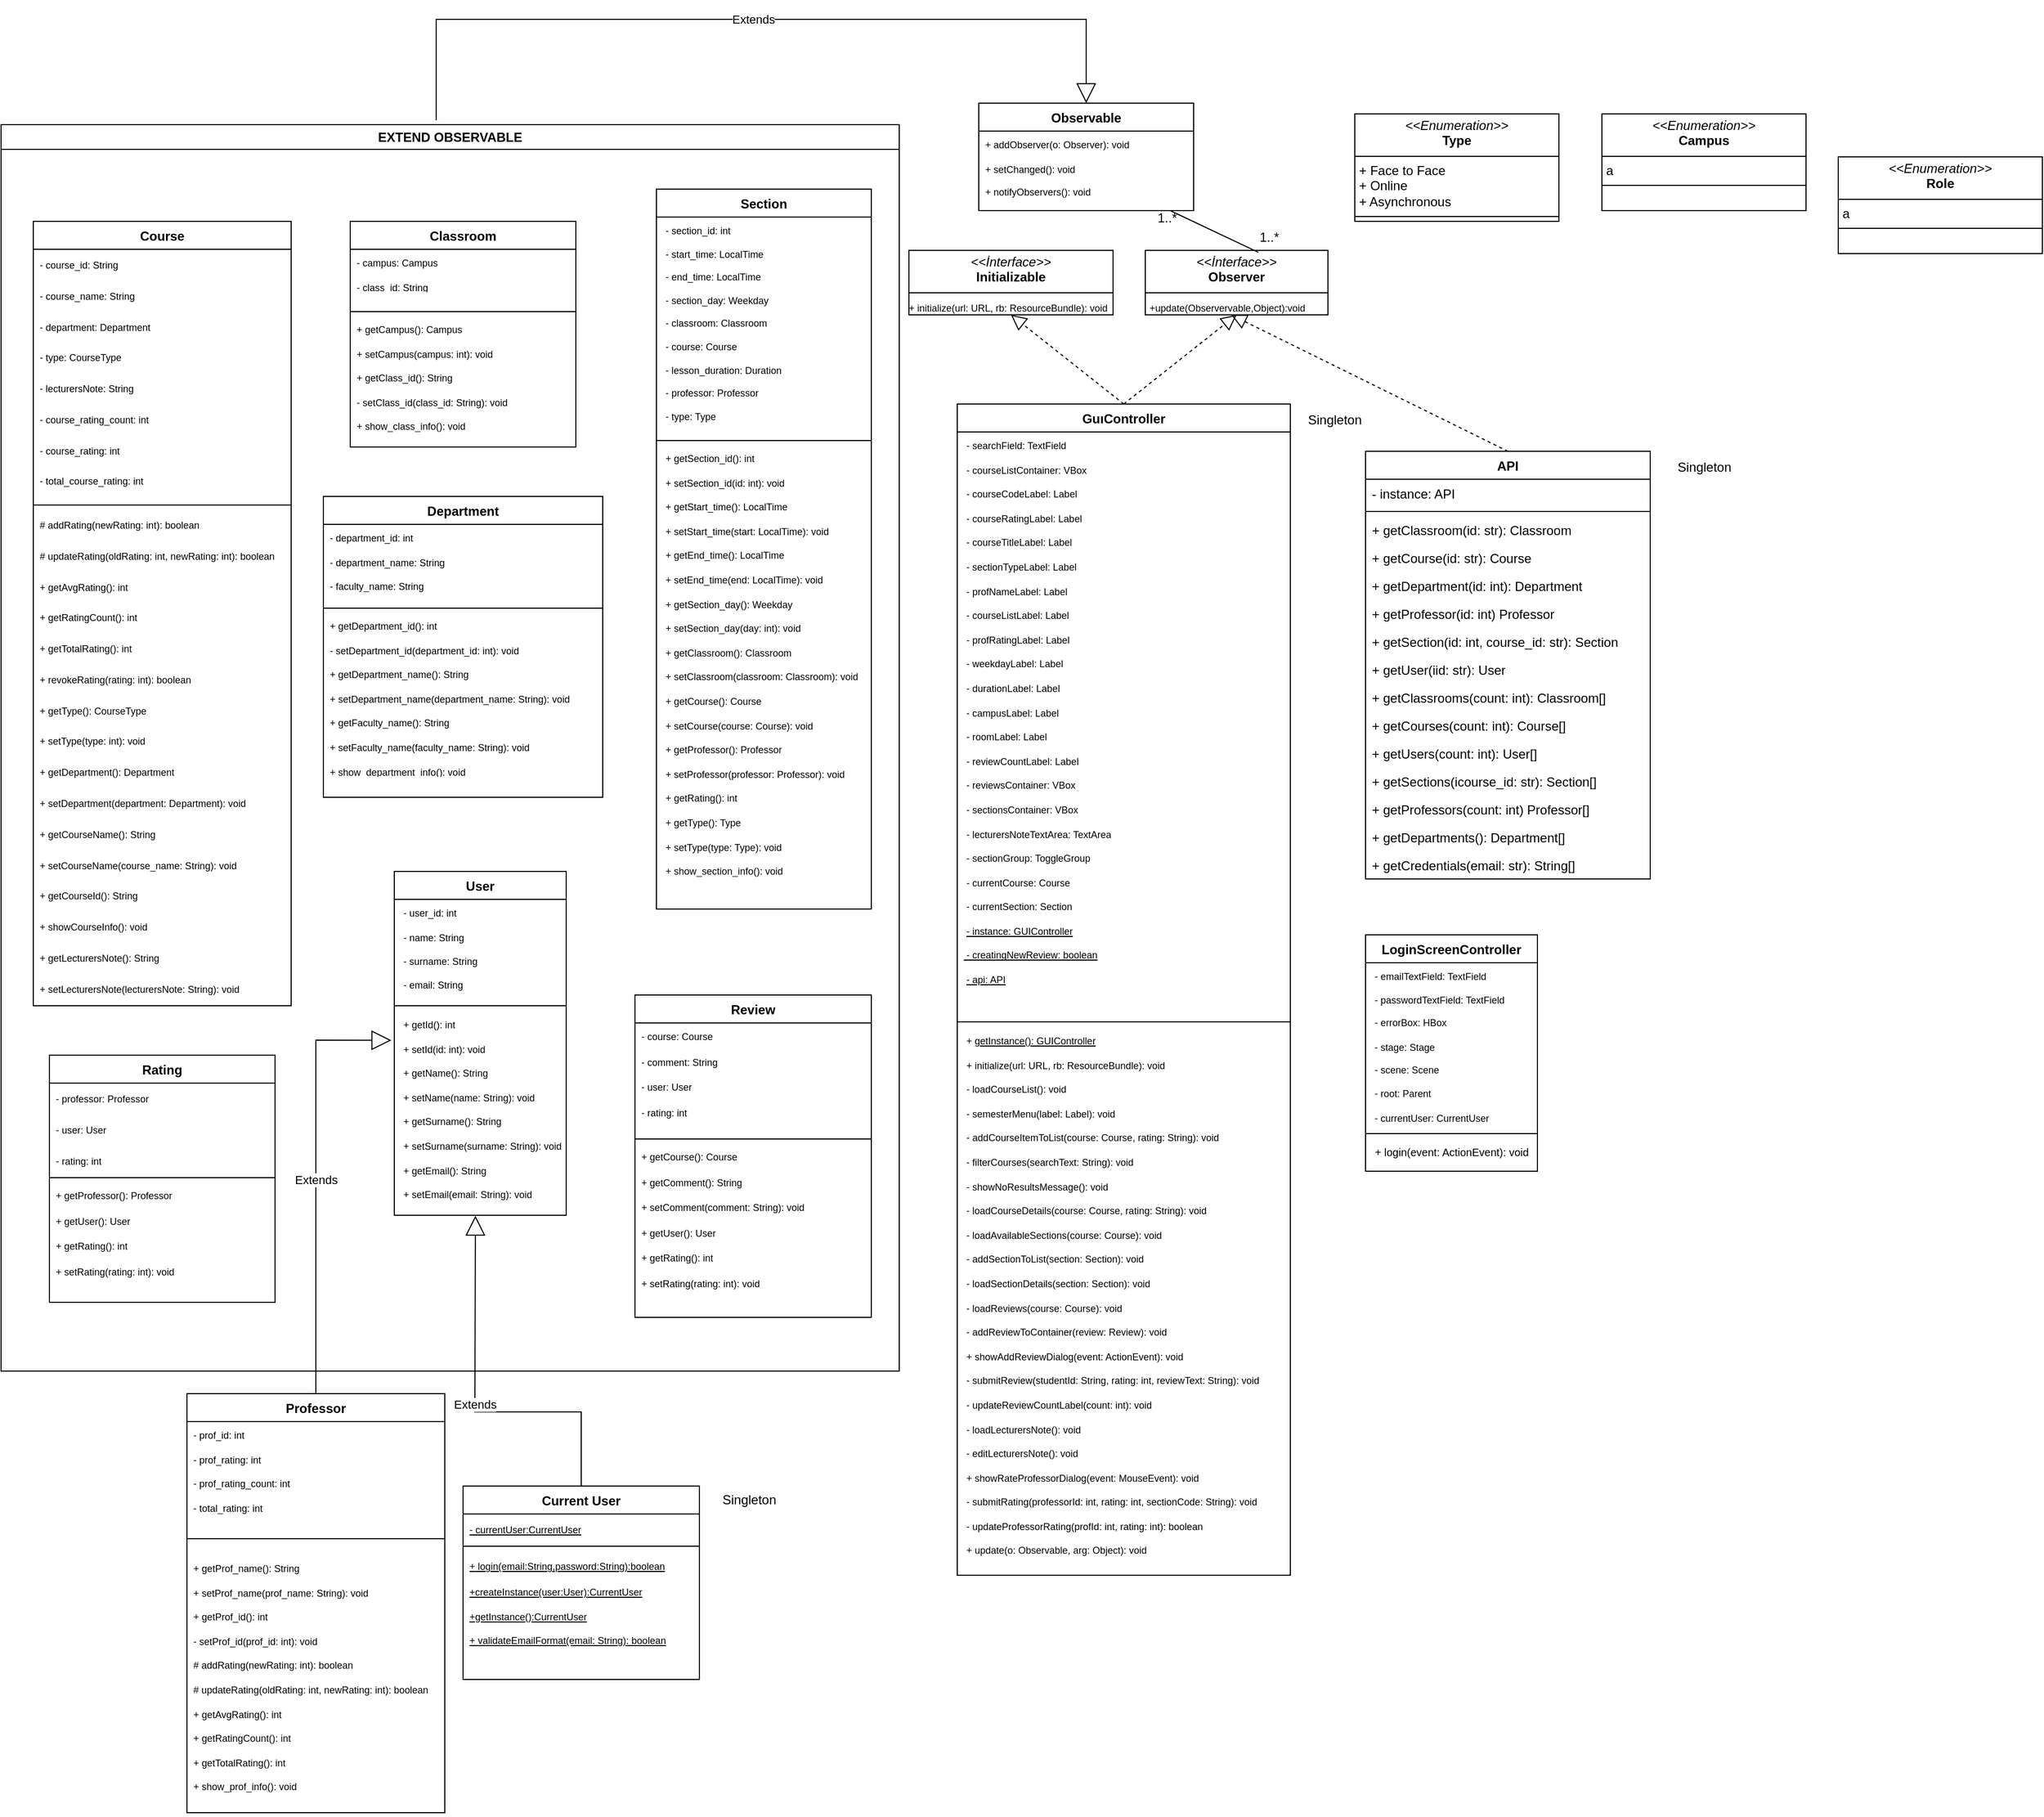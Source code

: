 <mxfile version="26.2.14">
  <diagram name="Page-1" id="QgK5bTdggAmMA2r1CMhT">
    <mxGraphModel dx="1136" dy="1348" grid="1" gridSize="10" guides="1" tooltips="1" connect="1" arrows="1" fold="1" page="0" pageScale="1" pageWidth="850" pageHeight="1100" math="0" shadow="0">
      <root>
        <mxCell id="0" />
        <mxCell id="1" parent="0" />
        <mxCell id="2AD2GPEev32ntwc1op5_-1" value="Current User" style="swimlane;fontStyle=1;align=center;verticalAlign=top;childLayout=stackLayout;horizontal=1;startSize=26;horizontalStack=0;resizeParent=1;resizeParentMax=0;resizeLast=0;collapsible=1;marginBottom=0;whiteSpace=wrap;html=1;" vertex="1" parent="1">
          <mxGeometry x="1565" y="1005" width="220" height="180" as="geometry" />
        </mxCell>
        <mxCell id="2AD2GPEev32ntwc1op5_-2" value="&lt;div&gt;&lt;u&gt;&lt;font style=&quot;font-size: 9px; line-height: 90%;&quot;&gt;- currentUser:CurrentUser&lt;/font&gt;&lt;/u&gt;&lt;/div&gt;" style="text;strokeColor=none;fillColor=none;align=left;verticalAlign=top;spacingLeft=4;spacingRight=4;overflow=hidden;rotatable=0;points=[[0,0.5],[1,0.5]];portConstraint=eastwest;whiteSpace=wrap;html=1;" vertex="1" parent="2AD2GPEev32ntwc1op5_-1">
          <mxGeometry y="26" width="220" height="26" as="geometry" />
        </mxCell>
        <mxCell id="2AD2GPEev32ntwc1op5_-3" value="" style="line;strokeWidth=1;fillColor=none;align=left;verticalAlign=middle;spacingTop=-1;spacingLeft=3;spacingRight=3;rotatable=0;labelPosition=right;points=[];portConstraint=eastwest;strokeColor=inherit;" vertex="1" parent="2AD2GPEev32ntwc1op5_-1">
          <mxGeometry y="52" width="220" height="8" as="geometry" />
        </mxCell>
        <mxCell id="2AD2GPEev32ntwc1op5_-4" value="&lt;font style=&quot;font-size: 9px;&quot;&gt;&lt;u style=&quot;line-height: 90%;&quot;&gt;&lt;font&gt;+&lt;/font&gt;&lt;font&gt; login(email:String,password:String):boolean&lt;/font&gt;&lt;/u&gt;&lt;/font&gt;" style="text;strokeColor=none;fillColor=none;align=left;verticalAlign=top;spacingLeft=4;spacingRight=4;overflow=hidden;rotatable=0;points=[[0,0.5],[1,0.5]];portConstraint=eastwest;whiteSpace=wrap;html=1;" vertex="1" parent="2AD2GPEev32ntwc1op5_-1">
          <mxGeometry y="60" width="220" height="26" as="geometry" />
        </mxCell>
        <mxCell id="2AD2GPEev32ntwc1op5_-5" value="&lt;div style=&quot;line-height: 90%;&quot;&gt;&lt;u&gt;&lt;font style=&quot;font-size: 9px; line-height: 90%;&quot;&gt;+createInstance(user:User):CurrentUser&lt;/font&gt;&lt;/u&gt;&lt;div&gt;&lt;div&gt;&lt;u&gt;&lt;font style=&quot;font-size: 9px;&quot;&gt;&lt;br&gt;&lt;/font&gt;&lt;/u&gt;&lt;/div&gt;&lt;div&gt;&lt;u&gt;&lt;font style=&quot;font-size: 9px; line-height: 90%;&quot;&gt;+getInstance():CurrentUser&lt;/font&gt;&lt;/u&gt;&lt;/div&gt;&lt;/div&gt;&lt;div&gt;&lt;u&gt;&lt;font style=&quot;font-size: 9px;&quot;&gt;&lt;br&gt;&lt;/font&gt;&lt;/u&gt;&lt;/div&gt;&lt;div&gt;&lt;div&gt;&lt;u&gt;&lt;font style=&quot;font-size: 9px; line-height: 90%;&quot;&gt;+ validateEmailFormat(email: String): boolean&lt;/font&gt;&lt;/u&gt;&lt;/div&gt;&lt;/div&gt;&lt;div&gt;&lt;u&gt;&lt;font style=&quot;font-size: 9px;&quot;&gt;&lt;br&gt;&lt;/font&gt;&lt;/u&gt;&lt;/div&gt;&lt;div&gt;&lt;u&gt;&lt;font style=&quot;font-size: 9px;&quot;&gt;&lt;br&gt;&lt;/font&gt;&lt;/u&gt;&lt;/div&gt;&lt;div&gt;&lt;/div&gt;&lt;/div&gt;" style="text;strokeColor=none;fillColor=none;align=left;verticalAlign=top;spacingLeft=4;spacingRight=4;overflow=hidden;rotatable=0;points=[[0,0.5],[1,0.5]];portConstraint=eastwest;whiteSpace=wrap;html=1;" vertex="1" parent="2AD2GPEev32ntwc1op5_-1">
          <mxGeometry y="86" width="220" height="94" as="geometry" />
        </mxCell>
        <mxCell id="2AD2GPEev32ntwc1op5_-6" value="Singleton" style="text;html=1;align=center;verticalAlign=middle;resizable=0;points=[];autosize=1;strokeColor=none;fillColor=none;" vertex="1" parent="1">
          <mxGeometry x="1796" y="1003" width="70" height="30" as="geometry" />
        </mxCell>
        <mxCell id="2AD2GPEev32ntwc1op5_-7" value="API" style="swimlane;fontStyle=1;align=center;verticalAlign=top;childLayout=stackLayout;horizontal=1;startSize=26;horizontalStack=0;resizeParent=1;resizeParentMax=0;resizeLast=0;collapsible=1;marginBottom=0;whiteSpace=wrap;html=1;" vertex="1" parent="1">
          <mxGeometry x="2405" y="42" width="265" height="398" as="geometry" />
        </mxCell>
        <mxCell id="2AD2GPEev32ntwc1op5_-8" value="&lt;div&gt;- instance: API&lt;/div&gt;" style="text;strokeColor=none;fillColor=none;align=left;verticalAlign=top;spacingLeft=4;spacingRight=4;overflow=hidden;rotatable=0;points=[[0,0.5],[1,0.5]];portConstraint=eastwest;whiteSpace=wrap;html=1;" vertex="1" parent="2AD2GPEev32ntwc1op5_-7">
          <mxGeometry y="26" width="265" height="26" as="geometry" />
        </mxCell>
        <mxCell id="2AD2GPEev32ntwc1op5_-9" value="" style="line;strokeWidth=1;fillColor=none;align=left;verticalAlign=middle;spacingTop=-1;spacingLeft=3;spacingRight=3;rotatable=0;labelPosition=right;points=[];portConstraint=eastwest;strokeColor=inherit;" vertex="1" parent="2AD2GPEev32ntwc1op5_-7">
          <mxGeometry y="52" width="265" height="8" as="geometry" />
        </mxCell>
        <mxCell id="2AD2GPEev32ntwc1op5_-10" value="+ getClassroom(id: str): Classroom" style="text;strokeColor=none;fillColor=none;align=left;verticalAlign=top;spacingLeft=4;spacingRight=4;overflow=hidden;rotatable=0;points=[[0,0.5],[1,0.5]];portConstraint=eastwest;whiteSpace=wrap;html=1;" vertex="1" parent="2AD2GPEev32ntwc1op5_-7">
          <mxGeometry y="60" width="265" height="26" as="geometry" />
        </mxCell>
        <mxCell id="2AD2GPEev32ntwc1op5_-11" value="+ getCourse(id: str): Course" style="text;strokeColor=none;fillColor=none;align=left;verticalAlign=top;spacingLeft=4;spacingRight=4;overflow=hidden;rotatable=0;points=[[0,0.5],[1,0.5]];portConstraint=eastwest;whiteSpace=wrap;html=1;" vertex="1" parent="2AD2GPEev32ntwc1op5_-7">
          <mxGeometry y="86" width="265" height="26" as="geometry" />
        </mxCell>
        <mxCell id="2AD2GPEev32ntwc1op5_-12" value="+ getDepartment(id: int): Department" style="text;strokeColor=none;fillColor=none;align=left;verticalAlign=top;spacingLeft=4;spacingRight=4;overflow=hidden;rotatable=0;points=[[0,0.5],[1,0.5]];portConstraint=eastwest;whiteSpace=wrap;html=1;" vertex="1" parent="2AD2GPEev32ntwc1op5_-7">
          <mxGeometry y="112" width="265" height="26" as="geometry" />
        </mxCell>
        <mxCell id="2AD2GPEev32ntwc1op5_-13" value="+ getProfessor(id: int) Professor" style="text;strokeColor=none;fillColor=none;align=left;verticalAlign=top;spacingLeft=4;spacingRight=4;overflow=hidden;rotatable=0;points=[[0,0.5],[1,0.5]];portConstraint=eastwest;whiteSpace=wrap;html=1;" vertex="1" parent="2AD2GPEev32ntwc1op5_-7">
          <mxGeometry y="138" width="265" height="26" as="geometry" />
        </mxCell>
        <mxCell id="2AD2GPEev32ntwc1op5_-14" value="+ getSection(id: int, course_id: str): Section" style="text;strokeColor=none;fillColor=none;align=left;verticalAlign=top;spacingLeft=4;spacingRight=4;overflow=hidden;rotatable=0;points=[[0,0.5],[1,0.5]];portConstraint=eastwest;whiteSpace=wrap;html=1;" vertex="1" parent="2AD2GPEev32ntwc1op5_-7">
          <mxGeometry y="164" width="265" height="26" as="geometry" />
        </mxCell>
        <mxCell id="2AD2GPEev32ntwc1op5_-15" value="&lt;div&gt;+ getUser(iid: str): User&lt;/div&gt;" style="text;strokeColor=none;fillColor=none;align=left;verticalAlign=top;spacingLeft=4;spacingRight=4;overflow=hidden;rotatable=0;points=[[0,0.5],[1,0.5]];portConstraint=eastwest;whiteSpace=wrap;html=1;" vertex="1" parent="2AD2GPEev32ntwc1op5_-7">
          <mxGeometry y="190" width="265" height="26" as="geometry" />
        </mxCell>
        <mxCell id="2AD2GPEev32ntwc1op5_-16" value="+ getClassrooms(count: int): Classroom[]" style="text;strokeColor=none;fillColor=none;align=left;verticalAlign=top;spacingLeft=4;spacingRight=4;overflow=hidden;rotatable=0;points=[[0,0.5],[1,0.5]];portConstraint=eastwest;whiteSpace=wrap;html=1;" vertex="1" parent="2AD2GPEev32ntwc1op5_-7">
          <mxGeometry y="216" width="265" height="26" as="geometry" />
        </mxCell>
        <mxCell id="2AD2GPEev32ntwc1op5_-17" value="&lt;div&gt;+ getCourses(count: int): Course[]&lt;/div&gt;&lt;div&gt;&lt;br&gt;&lt;/div&gt;" style="text;strokeColor=none;fillColor=none;align=left;verticalAlign=top;spacingLeft=4;spacingRight=4;overflow=hidden;rotatable=0;points=[[0,0.5],[1,0.5]];portConstraint=eastwest;whiteSpace=wrap;html=1;" vertex="1" parent="2AD2GPEev32ntwc1op5_-7">
          <mxGeometry y="242" width="265" height="26" as="geometry" />
        </mxCell>
        <mxCell id="2AD2GPEev32ntwc1op5_-18" value="&lt;div&gt;+ getUsers(count: int): User[]&lt;/div&gt;" style="text;strokeColor=none;fillColor=none;align=left;verticalAlign=top;spacingLeft=4;spacingRight=4;overflow=hidden;rotatable=0;points=[[0,0.5],[1,0.5]];portConstraint=eastwest;whiteSpace=wrap;html=1;" vertex="1" parent="2AD2GPEev32ntwc1op5_-7">
          <mxGeometry y="268" width="265" height="26" as="geometry" />
        </mxCell>
        <mxCell id="2AD2GPEev32ntwc1op5_-19" value="+ getSections(icourse_id: str): Section[]" style="text;strokeColor=none;fillColor=none;align=left;verticalAlign=top;spacingLeft=4;spacingRight=4;overflow=hidden;rotatable=0;points=[[0,0.5],[1,0.5]];portConstraint=eastwest;whiteSpace=wrap;html=1;" vertex="1" parent="2AD2GPEev32ntwc1op5_-7">
          <mxGeometry y="294" width="265" height="26" as="geometry" />
        </mxCell>
        <mxCell id="2AD2GPEev32ntwc1op5_-20" value="+ getProfessors(count: int) Professor[]" style="text;strokeColor=none;fillColor=none;align=left;verticalAlign=top;spacingLeft=4;spacingRight=4;overflow=hidden;rotatable=0;points=[[0,0.5],[1,0.5]];portConstraint=eastwest;whiteSpace=wrap;html=1;" vertex="1" parent="2AD2GPEev32ntwc1op5_-7">
          <mxGeometry y="320" width="265" height="26" as="geometry" />
        </mxCell>
        <mxCell id="2AD2GPEev32ntwc1op5_-21" value="+ getDepartments(): Department[]" style="text;strokeColor=none;fillColor=none;align=left;verticalAlign=top;spacingLeft=4;spacingRight=4;overflow=hidden;rotatable=0;points=[[0,0.5],[1,0.5]];portConstraint=eastwest;whiteSpace=wrap;html=1;" vertex="1" parent="2AD2GPEev32ntwc1op5_-7">
          <mxGeometry y="346" width="265" height="26" as="geometry" />
        </mxCell>
        <mxCell id="2AD2GPEev32ntwc1op5_-22" value="&lt;div&gt;+ getCredentials(email: str): String[]&lt;/div&gt;" style="text;strokeColor=none;fillColor=none;align=left;verticalAlign=top;spacingLeft=4;spacingRight=4;overflow=hidden;rotatable=0;points=[[0,0.5],[1,0.5]];portConstraint=eastwest;whiteSpace=wrap;html=1;" vertex="1" parent="2AD2GPEev32ntwc1op5_-7">
          <mxGeometry y="372" width="265" height="26" as="geometry" />
        </mxCell>
        <mxCell id="2AD2GPEev32ntwc1op5_-23" value="Singleton" style="text;html=1;align=center;verticalAlign=middle;resizable=0;points=[];autosize=1;strokeColor=none;fillColor=none;" vertex="1" parent="1">
          <mxGeometry x="2685" y="42" width="70" height="30" as="geometry" />
        </mxCell>
        <mxCell id="2AD2GPEev32ntwc1op5_-24" value="&lt;p style=&quot;margin:0px;margin-top:4px;text-align:center;&quot;&gt;&lt;i&gt;&amp;lt;&amp;lt;Enumeration&amp;gt;&amp;gt;&lt;/i&gt;&lt;br&gt;&lt;b&gt;Type&lt;/b&gt;&lt;/p&gt;&lt;hr size=&quot;1&quot; style=&quot;border-style:solid;&quot;&gt;&lt;p style=&quot;margin:0px;margin-left:4px;&quot;&gt;+ Face to Face&lt;/p&gt;&lt;p style=&quot;margin:0px;margin-left:4px;&quot;&gt;+ Online&lt;/p&gt;&lt;p style=&quot;margin:0px;margin-left:4px;&quot;&gt;+ Asynchronous&lt;/p&gt;&lt;hr size=&quot;1&quot; style=&quot;border-style:solid;&quot;&gt;" style="verticalAlign=top;align=left;overflow=fill;html=1;whiteSpace=wrap;" vertex="1" parent="1">
          <mxGeometry x="2395" y="-272" width="190" height="100" as="geometry" />
        </mxCell>
        <mxCell id="2AD2GPEev32ntwc1op5_-25" value="&lt;p style=&quot;margin:0px;margin-top:4px;text-align:center;&quot;&gt;&lt;i&gt;&amp;lt;&amp;lt;&lt;/i&gt;&lt;i&gt;Enumeration&lt;/i&gt;&lt;i&gt;&amp;gt;&amp;gt;&lt;/i&gt;&lt;br&gt;&lt;b&gt;Campus&lt;/b&gt;&lt;/p&gt;&lt;hr size=&quot;1&quot; style=&quot;border-style:solid;&quot;&gt;&lt;p style=&quot;margin:0px;margin-left:4px;&quot;&gt;a&lt;/p&gt;&lt;hr size=&quot;1&quot; style=&quot;border-style:solid;&quot;&gt;" style="verticalAlign=top;align=left;overflow=fill;html=1;whiteSpace=wrap;" vertex="1" parent="1">
          <mxGeometry x="2625" y="-272" width="190" height="90" as="geometry" />
        </mxCell>
        <mxCell id="2AD2GPEev32ntwc1op5_-26" value="Professor" style="swimlane;fontStyle=1;align=center;verticalAlign=top;childLayout=stackLayout;horizontal=1;startSize=26;horizontalStack=0;resizeParent=1;resizeParentMax=0;resizeLast=0;collapsible=1;marginBottom=0;whiteSpace=wrap;html=1;" vertex="1" parent="1">
          <mxGeometry x="1308" y="919" width="240" height="390" as="geometry" />
        </mxCell>
        <mxCell id="2AD2GPEev32ntwc1op5_-27" value="&lt;div style=&quot;line-height: 90%;&quot;&gt;&lt;div&gt;&lt;font style=&quot;font-size: 9px; line-height: 90%;&quot;&gt;- prof_id: int&amp;nbsp;&amp;nbsp;&lt;/font&gt;&lt;/div&gt;&lt;div&gt;&lt;font style=&quot;font-size: 9px;&quot;&gt;&lt;br&gt;&lt;/font&gt;&lt;/div&gt;&lt;div&gt;&lt;font style=&quot;font-size: 9px; line-height: 90%;&quot;&gt;- prof_rating: int&amp;nbsp;&amp;nbsp;&lt;/font&gt;&lt;/div&gt;&lt;div&gt;&lt;font style=&quot;font-size: 9px;&quot;&gt;&lt;br&gt;&lt;/font&gt;&lt;/div&gt;&lt;div&gt;&lt;font style=&quot;font-size: 9px; line-height: 90%;&quot;&gt;- prof_rating_count: int&amp;nbsp;&amp;nbsp;&lt;/font&gt;&lt;/div&gt;&lt;div&gt;&lt;font style=&quot;font-size: 9px;&quot;&gt;&lt;br&gt;&lt;/font&gt;&lt;/div&gt;&lt;div&gt;&lt;font style=&quot;font-size: 9px; line-height: 90%;&quot;&gt;- total_rating: int&amp;nbsp;&lt;/font&gt;&lt;/div&gt;&lt;/div&gt;" style="text;strokeColor=none;fillColor=none;align=left;verticalAlign=top;spacingLeft=4;spacingRight=4;overflow=hidden;rotatable=0;points=[[0,0.5],[1,0.5]];portConstraint=eastwest;whiteSpace=wrap;html=1;" vertex="1" parent="2AD2GPEev32ntwc1op5_-26">
          <mxGeometry y="26" width="240" height="94" as="geometry" />
        </mxCell>
        <mxCell id="2AD2GPEev32ntwc1op5_-28" value="" style="line;strokeWidth=1;fillColor=none;align=left;verticalAlign=middle;spacingTop=-1;spacingLeft=3;spacingRight=3;rotatable=0;labelPosition=right;points=[];portConstraint=eastwest;strokeColor=inherit;" vertex="1" parent="2AD2GPEev32ntwc1op5_-26">
          <mxGeometry y="120" width="240" height="30" as="geometry" />
        </mxCell>
        <mxCell id="2AD2GPEev32ntwc1op5_-29" value="&lt;div style=&quot;line-height: 90%;&quot;&gt;&lt;div&gt;&lt;font style=&quot;font-size: 9px; line-height: 90%;&quot;&gt;+ getProf_name(): String&amp;nbsp;&amp;nbsp;&lt;/font&gt;&lt;/div&gt;&lt;div&gt;&lt;font style=&quot;font-size: 9px;&quot;&gt;&lt;br&gt;&lt;/font&gt;&lt;/div&gt;&lt;div&gt;&lt;font style=&quot;font-size: 9px; line-height: 90%;&quot;&gt;+ setProf_name(prof_name: String): void&amp;nbsp;&amp;nbsp;&lt;/font&gt;&lt;/div&gt;&lt;div&gt;&lt;font style=&quot;font-size: 9px;&quot;&gt;&lt;br&gt;&lt;/font&gt;&lt;/div&gt;&lt;div&gt;&lt;font style=&quot;font-size: 9px; line-height: 90%;&quot;&gt;+ getProf_id(): int&amp;nbsp;&amp;nbsp;&lt;/font&gt;&lt;/div&gt;&lt;div&gt;&lt;font style=&quot;font-size: 9px;&quot;&gt;&lt;br&gt;&lt;/font&gt;&lt;/div&gt;&lt;div&gt;&lt;font style=&quot;font-size: 9px; line-height: 90%;&quot;&gt;- setProf_id(prof_id: int): void&amp;nbsp;&amp;nbsp;&lt;/font&gt;&lt;/div&gt;&lt;div&gt;&lt;font style=&quot;font-size: 9px;&quot;&gt;&lt;br&gt;&lt;/font&gt;&lt;/div&gt;&lt;div&gt;&lt;font style=&quot;font-size: 9px; line-height: 90%;&quot;&gt;# addRating(newRating: int): boolean&amp;nbsp;&amp;nbsp;&lt;/font&gt;&lt;/div&gt;&lt;div&gt;&lt;font style=&quot;font-size: 9px;&quot;&gt;&lt;br&gt;&lt;/font&gt;&lt;/div&gt;&lt;div&gt;&lt;font style=&quot;font-size: 9px; line-height: 90%;&quot;&gt;# updateRating(oldRating: int, newRating: int): boolean&amp;nbsp;&amp;nbsp;&lt;/font&gt;&lt;/div&gt;&lt;div&gt;&lt;font style=&quot;font-size: 9px;&quot;&gt;&lt;br&gt;&lt;/font&gt;&lt;/div&gt;&lt;div&gt;&lt;font style=&quot;font-size: 9px; line-height: 90%;&quot;&gt;+ getAvgRating(): int&amp;nbsp;&amp;nbsp;&lt;/font&gt;&lt;/div&gt;&lt;div&gt;&lt;font style=&quot;font-size: 9px;&quot;&gt;&lt;br&gt;&lt;/font&gt;&lt;/div&gt;&lt;div&gt;&lt;font style=&quot;font-size: 9px; line-height: 90%;&quot;&gt;+ getRatingCount(): int&amp;nbsp;&amp;nbsp;&lt;/font&gt;&lt;/div&gt;&lt;div&gt;&lt;font style=&quot;font-size: 9px;&quot;&gt;&lt;br&gt;&lt;/font&gt;&lt;/div&gt;&lt;div&gt;&lt;font style=&quot;font-size: 9px; line-height: 90%;&quot;&gt;+ getTotalRating(): int&amp;nbsp;&amp;nbsp;&lt;/font&gt;&lt;/div&gt;&lt;div&gt;&lt;font style=&quot;font-size: 9px;&quot;&gt;&lt;br&gt;&lt;/font&gt;&lt;/div&gt;&lt;div&gt;&lt;font style=&quot;font-size: 9px; line-height: 90%;&quot;&gt;+ show_prof_info(): void&amp;nbsp;&amp;nbsp;&lt;/font&gt;&lt;/div&gt;&lt;/div&gt;" style="text;strokeColor=none;fillColor=none;align=left;verticalAlign=top;spacingLeft=4;spacingRight=4;overflow=hidden;rotatable=0;points=[[0,0.5],[1,0.5]];portConstraint=eastwest;whiteSpace=wrap;html=1;" vertex="1" parent="2AD2GPEev32ntwc1op5_-26">
          <mxGeometry y="150" width="240" height="240" as="geometry" />
        </mxCell>
        <mxCell id="2AD2GPEev32ntwc1op5_-30" value="&lt;p style=&quot;margin:0px;margin-top:4px;text-align:center;&quot;&gt;&lt;i&gt;&amp;lt;&amp;lt;&lt;/i&gt;&lt;i&gt;Enumeration&lt;/i&gt;&lt;i&gt;&amp;gt;&amp;gt;&lt;/i&gt;&lt;br&gt;&lt;b&gt;Role&lt;/b&gt;&lt;/p&gt;&lt;hr size=&quot;1&quot; style=&quot;border-style:solid;&quot;&gt;&lt;p style=&quot;margin:0px;margin-left:4px;&quot;&gt;a&lt;/p&gt;&lt;hr size=&quot;1&quot; style=&quot;border-style:solid;&quot;&gt;" style="verticalAlign=top;align=left;overflow=fill;html=1;whiteSpace=wrap;" vertex="1" parent="1">
          <mxGeometry x="2845" y="-232" width="190" height="90" as="geometry" />
        </mxCell>
        <mxCell id="2AD2GPEev32ntwc1op5_-31" value="LoginScreenController" style="swimlane;fontStyle=1;align=center;verticalAlign=top;childLayout=stackLayout;horizontal=1;startSize=26;horizontalStack=0;resizeParent=1;resizeParentMax=0;resizeLast=0;collapsible=1;marginBottom=0;whiteSpace=wrap;html=1;" vertex="1" parent="1">
          <mxGeometry x="2405" y="492" width="160" height="220" as="geometry" />
        </mxCell>
        <mxCell id="2AD2GPEev32ntwc1op5_-32" value="&lt;div style=&quot;line-height: 90%;&quot;&gt;&lt;div&gt;&lt;font style=&quot;font-size: 9px; line-height: 90%;&quot;&gt;&amp;nbsp;- emailTextField: TextField&lt;/font&gt;&lt;/div&gt;&lt;div&gt;&lt;font style=&quot;font-size: 9px; line-height: 90%;&quot;&gt;&amp;nbsp; &amp;nbsp; &amp;nbsp; &amp;nbsp; &amp;nbsp;&lt;/font&gt;&lt;/div&gt;&lt;div&gt;&lt;font style=&quot;font-size: 9px; line-height: 90%;&quot;&gt;&amp;nbsp;- passwordTextField: TextField&amp;nbsp;&lt;/font&gt;&lt;/div&gt;&lt;div&gt;&lt;font style=&quot;font-size: 9px; line-height: 90%;&quot;&gt;&amp;nbsp;&amp;nbsp; &amp;nbsp;&lt;/font&gt;&lt;/div&gt;&lt;div&gt;&lt;font style=&quot;font-size: 9px; line-height: 90%;&quot;&gt;&amp;nbsp;- errorBox: HBox&amp;nbsp; &amp;nbsp; &amp;nbsp; &amp;nbsp; &amp;nbsp; &amp;nbsp; &amp;nbsp; &amp;nbsp; &amp;nbsp; &amp;nbsp;&lt;/font&gt;&lt;/div&gt;&lt;div style=&quot;line-height: 90%;&quot;&gt;&lt;font style=&quot;font-size: 9px;&quot;&gt;&lt;br&gt;&lt;/font&gt;&lt;/div&gt;&lt;div&gt;&lt;font style=&quot;font-size: 9px; line-height: 90%;&quot;&gt;&amp;nbsp;- stage: Stage&lt;/font&gt;&lt;/div&gt;&lt;div&gt;&lt;font style=&quot;font-size: 9px; line-height: 90%;&quot;&gt;&amp;nbsp; &amp;nbsp; &amp;nbsp; &amp;nbsp; &amp;nbsp; &amp;nbsp; &amp;nbsp; &amp;nbsp; &amp;nbsp; &amp;nbsp; &amp;nbsp;&lt;/font&gt;&lt;/div&gt;&lt;div&gt;&lt;font style=&quot;font-size: 9px; line-height: 90%;&quot;&gt;&amp;nbsp;- scene: Scene&amp;nbsp;&lt;/font&gt;&lt;/div&gt;&lt;div&gt;&lt;font style=&quot;font-size: 9px; line-height: 90%;&quot;&gt;&amp;nbsp;&amp;nbsp; &amp;nbsp; &amp;nbsp; &amp;nbsp; &amp;nbsp; &amp;nbsp; &amp;nbsp; &amp;nbsp; &amp;nbsp; &amp;nbsp;&lt;/font&gt;&lt;/div&gt;&lt;div&gt;&lt;font style=&quot;font-size: 9px; line-height: 90%;&quot;&gt;&amp;nbsp;- root: Parent&amp;nbsp; &amp;nbsp; &amp;nbsp; &amp;nbsp; &amp;nbsp; &amp;nbsp; &amp;nbsp; &amp;nbsp; &amp;nbsp; &amp;nbsp; &amp;nbsp;&lt;/font&gt;&lt;/div&gt;&lt;div style=&quot;line-height: 90%;&quot;&gt;&lt;font style=&quot;font-size: 9px;&quot;&gt;&lt;br&gt;&lt;/font&gt;&lt;/div&gt;&lt;div&gt;&lt;font style=&quot;font-size: 9px; line-height: 90%;&quot;&gt;&amp;nbsp;- currentUser: CurrentUser&amp;nbsp;&lt;/font&gt;&lt;/div&gt;&lt;/div&gt;" style="text;strokeColor=none;fillColor=none;align=left;verticalAlign=top;spacingLeft=4;spacingRight=4;overflow=hidden;rotatable=0;points=[[0,0.5],[1,0.5]];portConstraint=eastwest;whiteSpace=wrap;html=1;" vertex="1" parent="2AD2GPEev32ntwc1op5_-31">
          <mxGeometry y="26" width="160" height="154" as="geometry" />
        </mxCell>
        <mxCell id="2AD2GPEev32ntwc1op5_-33" value="" style="line;strokeWidth=1;fillColor=none;align=left;verticalAlign=middle;spacingTop=-1;spacingLeft=3;spacingRight=3;rotatable=0;labelPosition=right;points=[];portConstraint=eastwest;strokeColor=inherit;" vertex="1" parent="2AD2GPEev32ntwc1op5_-31">
          <mxGeometry y="180" width="160" height="10" as="geometry" />
        </mxCell>
        <mxCell id="2AD2GPEev32ntwc1op5_-34" value="&lt;div style=&quot;line-height: 90%;&quot;&gt;&lt;font size=&quot;1&quot;&gt;&amp;nbsp;+ login(event: ActionEvent): void&amp;nbsp;&lt;/font&gt;&lt;/div&gt;" style="text;strokeColor=none;fillColor=none;align=left;verticalAlign=top;spacingLeft=4;spacingRight=4;overflow=hidden;rotatable=0;points=[[0,0.5],[1,0.5]];portConstraint=eastwest;whiteSpace=wrap;html=1;" vertex="1" parent="2AD2GPEev32ntwc1op5_-31">
          <mxGeometry y="190" width="160" height="30" as="geometry" />
        </mxCell>
        <mxCell id="2AD2GPEev32ntwc1op5_-35" value="GuıController" style="swimlane;fontStyle=1;align=center;verticalAlign=top;childLayout=stackLayout;horizontal=1;startSize=26;horizontalStack=0;resizeParent=1;resizeParentMax=0;resizeLast=0;collapsible=1;marginBottom=0;whiteSpace=wrap;html=1;" vertex="1" parent="1">
          <mxGeometry x="2025" y="-2" width="310" height="1090" as="geometry" />
        </mxCell>
        <mxCell id="2AD2GPEev32ntwc1op5_-36" value="&lt;div style=&quot;line-height: 90%;&quot;&gt;&lt;div&gt;&lt;font style=&quot;font-size: 9px; line-height: 90%;&quot;&gt;&amp;nbsp;- searchField: TextField&lt;/font&gt;&lt;/div&gt;&lt;div&gt;&lt;font style=&quot;font-size: 9px;&quot;&gt;&lt;br&gt;&lt;/font&gt;&lt;/div&gt;&lt;div&gt;&lt;font style=&quot;font-size: 9px; line-height: 90%;&quot;&gt;&amp;nbsp;- courseListContainer: VBox&lt;/font&gt;&lt;/div&gt;&lt;div&gt;&lt;font style=&quot;font-size: 9px;&quot;&gt;&lt;br&gt;&lt;/font&gt;&lt;/div&gt;&lt;div&gt;&lt;font style=&quot;font-size: 9px; line-height: 90%;&quot;&gt;&amp;nbsp;- courseCodeLabel: Label&lt;/font&gt;&lt;/div&gt;&lt;div&gt;&lt;font style=&quot;font-size: 9px;&quot;&gt;&lt;br&gt;&lt;/font&gt;&lt;/div&gt;&lt;div&gt;&lt;font style=&quot;font-size: 9px; line-height: 90%;&quot;&gt;&amp;nbsp;- courseRatingLabel: Label&lt;/font&gt;&lt;/div&gt;&lt;div&gt;&lt;font style=&quot;font-size: 9px;&quot;&gt;&lt;br&gt;&lt;/font&gt;&lt;/div&gt;&lt;div&gt;&lt;font style=&quot;font-size: 9px; line-height: 90%;&quot;&gt;&amp;nbsp;- courseTitleLabel: Label&lt;/font&gt;&lt;/div&gt;&lt;div&gt;&lt;font style=&quot;font-size: 9px;&quot;&gt;&lt;br&gt;&lt;/font&gt;&lt;/div&gt;&lt;div&gt;&lt;font style=&quot;font-size: 9px; line-height: 90%;&quot;&gt;&amp;nbsp;- sectionTypeLabel: Label&lt;/font&gt;&lt;/div&gt;&lt;div&gt;&lt;font style=&quot;font-size: 9px;&quot;&gt;&lt;br&gt;&lt;/font&gt;&lt;/div&gt;&lt;div&gt;&lt;font style=&quot;font-size: 9px; line-height: 90%;&quot;&gt;&amp;nbsp;- profNameLabel: Label&lt;/font&gt;&lt;/div&gt;&lt;div&gt;&lt;font style=&quot;font-size: 9px;&quot;&gt;&lt;br&gt;&lt;/font&gt;&lt;/div&gt;&lt;div&gt;&lt;font style=&quot;font-size: 9px; line-height: 90%;&quot;&gt;&amp;nbsp;- courseListLabel: Label&lt;/font&gt;&lt;/div&gt;&lt;div&gt;&lt;font style=&quot;font-size: 9px;&quot;&gt;&lt;br&gt;&lt;/font&gt;&lt;/div&gt;&lt;div&gt;&lt;font style=&quot;font-size: 9px; line-height: 90%;&quot;&gt;&amp;nbsp;- profRatingLabel: Label&lt;/font&gt;&lt;/div&gt;&lt;div&gt;&lt;font style=&quot;font-size: 9px;&quot;&gt;&lt;br&gt;&lt;/font&gt;&lt;/div&gt;&lt;div&gt;&lt;font style=&quot;font-size: 9px; line-height: 90%;&quot;&gt;&amp;nbsp;- weekdayLabel: Label&lt;/font&gt;&lt;/div&gt;&lt;div&gt;&lt;font style=&quot;font-size: 9px;&quot;&gt;&lt;br&gt;&lt;/font&gt;&lt;/div&gt;&lt;div&gt;&lt;font style=&quot;font-size: 9px; line-height: 90%;&quot;&gt;&amp;nbsp;- durationLabel: Label&lt;/font&gt;&lt;/div&gt;&lt;div&gt;&lt;font style=&quot;font-size: 9px;&quot;&gt;&lt;br&gt;&lt;/font&gt;&lt;/div&gt;&lt;div&gt;&lt;font style=&quot;font-size: 9px; line-height: 90%;&quot;&gt;&amp;nbsp;- campusLabel: Label&lt;/font&gt;&lt;/div&gt;&lt;div&gt;&lt;font style=&quot;font-size: 9px;&quot;&gt;&lt;br&gt;&lt;/font&gt;&lt;/div&gt;&lt;div&gt;&lt;font style=&quot;font-size: 9px; line-height: 90%;&quot;&gt;&amp;nbsp;- roomLabel: Label&lt;/font&gt;&lt;/div&gt;&lt;div&gt;&lt;font style=&quot;font-size: 9px;&quot;&gt;&lt;br&gt;&lt;/font&gt;&lt;/div&gt;&lt;div&gt;&lt;font style=&quot;font-size: 9px; line-height: 90%;&quot;&gt;&amp;nbsp;- reviewCountLabel: Label&lt;/font&gt;&lt;/div&gt;&lt;div&gt;&lt;font style=&quot;font-size: 9px;&quot;&gt;&lt;br&gt;&lt;/font&gt;&lt;/div&gt;&lt;div&gt;&lt;font style=&quot;font-size: 9px; line-height: 90%;&quot;&gt;&amp;nbsp;- reviewsContainer: VBox&lt;/font&gt;&lt;/div&gt;&lt;div&gt;&lt;font style=&quot;font-size: 9px;&quot;&gt;&lt;br&gt;&lt;/font&gt;&lt;/div&gt;&lt;div&gt;&lt;font style=&quot;font-size: 9px; line-height: 90%;&quot;&gt;&amp;nbsp;- sectionsContainer: VBox&lt;/font&gt;&lt;/div&gt;&lt;div&gt;&lt;font style=&quot;font-size: 9px;&quot;&gt;&lt;br&gt;&lt;/font&gt;&lt;/div&gt;&lt;div&gt;&lt;font style=&quot;font-size: 9px; line-height: 90%;&quot;&gt;&amp;nbsp;- lecturersNoteTextArea: TextArea&lt;/font&gt;&lt;/div&gt;&lt;div&gt;&lt;font style=&quot;font-size: 9px;&quot;&gt;&lt;br&gt;&lt;/font&gt;&lt;/div&gt;&lt;div&gt;&lt;font style=&quot;font-size: 9px; line-height: 90%;&quot;&gt;&amp;nbsp;- sectionGroup: ToggleGroup&lt;/font&gt;&lt;/div&gt;&lt;div&gt;&lt;font style=&quot;font-size: 9px;&quot;&gt;&lt;br&gt;&lt;/font&gt;&lt;/div&gt;&lt;div&gt;&lt;font style=&quot;font-size: 9px; line-height: 90%;&quot;&gt;&amp;nbsp;- currentCourse: Course&lt;/font&gt;&lt;/div&gt;&lt;div&gt;&lt;font style=&quot;font-size: 9px;&quot;&gt;&lt;br&gt;&lt;/font&gt;&lt;/div&gt;&lt;div&gt;&lt;font style=&quot;font-size: 9px; line-height: 90%;&quot;&gt;&amp;nbsp;- currentSection: Section&lt;/font&gt;&lt;/div&gt;&lt;div&gt;&lt;font style=&quot;font-size: 9px;&quot;&gt;&lt;br&gt;&lt;/font&gt;&lt;/div&gt;&lt;div&gt;&lt;font style=&quot;font-size: 9px; line-height: 90%;&quot;&gt;&amp;nbsp;&lt;u&gt;- instance: GUIController&lt;/u&gt;&lt;/font&gt;&lt;/div&gt;&lt;div&gt;&lt;font style=&quot;font-size: 9px;&quot;&gt;&lt;br&gt;&lt;/font&gt;&lt;/div&gt;&lt;div&gt;&lt;font style=&quot;font-size: 9px; line-height: 90%;&quot;&gt;&lt;u&gt;&amp;nbsp;- creatingNewReview: boolean&lt;/u&gt;&lt;/font&gt;&lt;/div&gt;&lt;div&gt;&lt;font style=&quot;font-size: 9px;&quot;&gt;&lt;br&gt;&lt;/font&gt;&lt;/div&gt;&lt;div&gt;&lt;font style=&quot;font-size: 9px; line-height: 90%;&quot;&gt;&amp;nbsp;&lt;u&gt;- api: API&lt;/u&gt;&lt;/font&gt;&lt;/div&gt;&lt;div&gt;&lt;font style=&quot;font-size: 9px;&quot;&gt;&lt;br&gt;&lt;/font&gt;&lt;/div&gt;&lt;div&gt;&lt;/div&gt;&lt;/div&gt;" style="text;strokeColor=none;fillColor=none;align=left;verticalAlign=top;spacingLeft=4;spacingRight=4;overflow=hidden;rotatable=0;points=[[0,0.5],[1,0.5]];portConstraint=eastwest;whiteSpace=wrap;html=1;" vertex="1" parent="2AD2GPEev32ntwc1op5_-35">
          <mxGeometry y="26" width="310" height="544" as="geometry" />
        </mxCell>
        <mxCell id="2AD2GPEev32ntwc1op5_-37" value="" style="line;strokeWidth=1;fillColor=none;align=left;verticalAlign=middle;spacingTop=-1;spacingLeft=3;spacingRight=3;rotatable=0;labelPosition=right;points=[];portConstraint=eastwest;strokeColor=inherit;" vertex="1" parent="2AD2GPEev32ntwc1op5_-35">
          <mxGeometry y="570" width="310" height="10" as="geometry" />
        </mxCell>
        <mxCell id="2AD2GPEev32ntwc1op5_-38" value="&lt;div style=&quot;line-height: 90%;&quot;&gt;&lt;div&gt;&lt;font style=&quot;font-size: 9px; line-height: 90%;&quot;&gt;&amp;nbsp;+ &lt;u&gt;getInstance(): GUIController&lt;/u&gt;&lt;/font&gt;&lt;/div&gt;&lt;div style=&quot;line-height: 90%;&quot;&gt;&lt;font style=&quot;font-size: 9px;&quot;&gt;&lt;br&gt;&lt;/font&gt;&lt;/div&gt;&lt;div&gt;&lt;font style=&quot;font-size: 9px; line-height: 90%;&quot;&gt;&amp;nbsp;+ initialize(url: URL, rb: ResourceBundle): void&lt;/font&gt;&lt;/div&gt;&lt;div style=&quot;line-height: 90%;&quot;&gt;&lt;font style=&quot;font-size: 9px;&quot;&gt;&lt;br&gt;&lt;/font&gt;&lt;/div&gt;&lt;div&gt;&lt;font style=&quot;font-size: 9px; line-height: 90%;&quot;&gt;&amp;nbsp;- loadCourseList(): void&lt;/font&gt;&lt;/div&gt;&lt;div style=&quot;line-height: 90%;&quot;&gt;&lt;font style=&quot;font-size: 9px;&quot;&gt;&lt;br&gt;&lt;/font&gt;&lt;/div&gt;&lt;div&gt;&lt;font style=&quot;font-size: 9px; line-height: 90%;&quot;&gt;&amp;nbsp;- semesterMenu(label: Label): void&lt;/font&gt;&lt;/div&gt;&lt;div style=&quot;line-height: 90%;&quot;&gt;&lt;font style=&quot;font-size: 9px;&quot;&gt;&lt;br&gt;&lt;/font&gt;&lt;/div&gt;&lt;div&gt;&lt;font style=&quot;font-size: 9px; line-height: 90%;&quot;&gt;&amp;nbsp;- addCourseItemToList(course: Course, rating: String): void&lt;/font&gt;&lt;/div&gt;&lt;div style=&quot;line-height: 90%;&quot;&gt;&lt;font style=&quot;font-size: 9px;&quot;&gt;&lt;br&gt;&lt;/font&gt;&lt;/div&gt;&lt;div&gt;&lt;font style=&quot;font-size: 9px; line-height: 90%;&quot;&gt;&amp;nbsp;- filterCourses(searchText: String): void&lt;/font&gt;&lt;/div&gt;&lt;div style=&quot;line-height: 90%;&quot;&gt;&lt;font style=&quot;font-size: 9px;&quot;&gt;&lt;br&gt;&lt;/font&gt;&lt;/div&gt;&lt;div&gt;&lt;font style=&quot;font-size: 9px; line-height: 90%;&quot;&gt;&amp;nbsp;- showNoResultsMessage(): void&lt;/font&gt;&lt;/div&gt;&lt;div style=&quot;line-height: 90%;&quot;&gt;&lt;font style=&quot;font-size: 9px;&quot;&gt;&lt;br&gt;&lt;/font&gt;&lt;/div&gt;&lt;div&gt;&lt;font style=&quot;font-size: 9px; line-height: 90%;&quot;&gt;&amp;nbsp;- loadCourseDetails(course: Course, rating: String): void&lt;/font&gt;&lt;/div&gt;&lt;div style=&quot;line-height: 90%;&quot;&gt;&lt;font style=&quot;font-size: 9px;&quot;&gt;&lt;br&gt;&lt;/font&gt;&lt;/div&gt;&lt;div&gt;&lt;font style=&quot;font-size: 9px; line-height: 90%;&quot;&gt;&amp;nbsp;- loadAvailableSections(course: Course): void&lt;/font&gt;&lt;/div&gt;&lt;div style=&quot;line-height: 90%;&quot;&gt;&lt;font style=&quot;font-size: 9px;&quot;&gt;&lt;br&gt;&lt;/font&gt;&lt;/div&gt;&lt;div&gt;&lt;font style=&quot;font-size: 9px; line-height: 90%;&quot;&gt;&amp;nbsp;- addSectionToList(section: Section): void&lt;/font&gt;&lt;/div&gt;&lt;div style=&quot;line-height: 90%;&quot;&gt;&lt;font style=&quot;font-size: 9px;&quot;&gt;&lt;br&gt;&lt;/font&gt;&lt;/div&gt;&lt;div&gt;&lt;font style=&quot;font-size: 9px; line-height: 90%;&quot;&gt;&amp;nbsp;- loadSectionDetails(section: Section): void&lt;/font&gt;&lt;/div&gt;&lt;div style=&quot;line-height: 90%;&quot;&gt;&lt;font style=&quot;font-size: 9px;&quot;&gt;&lt;br&gt;&lt;/font&gt;&lt;/div&gt;&lt;div&gt;&lt;font style=&quot;font-size: 9px; line-height: 90%;&quot;&gt;&amp;nbsp;- loadReviews(course: Course): void&lt;/font&gt;&lt;/div&gt;&lt;div style=&quot;line-height: 90%;&quot;&gt;&lt;font style=&quot;font-size: 9px;&quot;&gt;&lt;br&gt;&lt;/font&gt;&lt;/div&gt;&lt;div&gt;&lt;font style=&quot;font-size: 9px; line-height: 90%;&quot;&gt;&amp;nbsp;- addReviewToContainer(review: Review): void&lt;/font&gt;&lt;/div&gt;&lt;div style=&quot;line-height: 90%;&quot;&gt;&lt;font style=&quot;font-size: 9px;&quot;&gt;&lt;br&gt;&lt;/font&gt;&lt;/div&gt;&lt;div&gt;&lt;font style=&quot;font-size: 9px; line-height: 90%;&quot;&gt;&amp;nbsp;+ showAddReviewDialog(event: ActionEvent): void&lt;/font&gt;&lt;/div&gt;&lt;div style=&quot;line-height: 90%;&quot;&gt;&lt;font style=&quot;font-size: 9px;&quot;&gt;&lt;br&gt;&lt;/font&gt;&lt;/div&gt;&lt;div&gt;&lt;font style=&quot;font-size: 9px; line-height: 90%;&quot;&gt;&amp;nbsp;- submitReview(studentId: String, rating: int, reviewText: String): void&lt;/font&gt;&lt;/div&gt;&lt;div style=&quot;line-height: 90%;&quot;&gt;&lt;font style=&quot;font-size: 9px;&quot;&gt;&lt;br&gt;&lt;/font&gt;&lt;/div&gt;&lt;div&gt;&lt;font style=&quot;font-size: 9px; line-height: 90%;&quot;&gt;&amp;nbsp;- updateReviewCountLabel(count: int): void&lt;/font&gt;&lt;/div&gt;&lt;div style=&quot;line-height: 90%;&quot;&gt;&lt;font style=&quot;font-size: 9px;&quot;&gt;&lt;br&gt;&lt;/font&gt;&lt;/div&gt;&lt;div&gt;&lt;font style=&quot;font-size: 9px; line-height: 90%;&quot;&gt;&amp;nbsp;- loadLecturersNote(): void&lt;/font&gt;&lt;/div&gt;&lt;div style=&quot;line-height: 90%;&quot;&gt;&lt;font style=&quot;font-size: 9px;&quot;&gt;&lt;br&gt;&lt;/font&gt;&lt;/div&gt;&lt;div&gt;&lt;font style=&quot;font-size: 9px; line-height: 90%;&quot;&gt;&amp;nbsp;- editLecturersNote(): void&lt;/font&gt;&lt;/div&gt;&lt;div style=&quot;line-height: 90%;&quot;&gt;&lt;font style=&quot;font-size: 9px;&quot;&gt;&lt;br&gt;&lt;/font&gt;&lt;/div&gt;&lt;div&gt;&lt;font style=&quot;font-size: 9px; line-height: 90%;&quot;&gt;&amp;nbsp;+ showRateProfessorDialog(event: MouseEvent): void&lt;/font&gt;&lt;/div&gt;&lt;div style=&quot;line-height: 90%;&quot;&gt;&lt;font style=&quot;font-size: 9px;&quot;&gt;&lt;br&gt;&lt;/font&gt;&lt;/div&gt;&lt;div&gt;&lt;font style=&quot;font-size: 9px; line-height: 90%;&quot;&gt;&amp;nbsp;- submitRating(professorId: int, rating: int, sectionCode: String): void&lt;/font&gt;&lt;/div&gt;&lt;div style=&quot;line-height: 90%;&quot;&gt;&lt;font style=&quot;font-size: 9px;&quot;&gt;&lt;br&gt;&lt;/font&gt;&lt;/div&gt;&lt;div&gt;&lt;font style=&quot;font-size: 9px; line-height: 90%;&quot;&gt;&amp;nbsp;- updateProfessorRating(profId: int, rating: int): boolean&lt;/font&gt;&lt;/div&gt;&lt;div style=&quot;line-height: 90%;&quot;&gt;&lt;font style=&quot;font-size: 9px;&quot;&gt;&lt;br&gt;&lt;/font&gt;&lt;/div&gt;&lt;div&gt;&lt;font style=&quot;font-size: 9px; line-height: 90%;&quot;&gt;&amp;nbsp;+ update(o: Observable, arg: Object): void&lt;/font&gt;&lt;/div&gt;&lt;/div&gt;" style="text;strokeColor=none;fillColor=none;align=left;verticalAlign=top;spacingLeft=4;spacingRight=4;overflow=hidden;rotatable=0;points=[[0,0.5],[1,0.5]];portConstraint=eastwest;whiteSpace=wrap;html=1;" vertex="1" parent="2AD2GPEev32ntwc1op5_-35">
          <mxGeometry y="580" width="310" height="510" as="geometry" />
        </mxCell>
        <mxCell id="2AD2GPEev32ntwc1op5_-39" value="&lt;div&gt;&lt;p style=&quot;margin:0px;margin-top:4px;text-align:center;&quot;&gt;&lt;font&gt;&lt;i&gt;&amp;lt;&amp;lt;İnterface&amp;gt;&amp;gt;&lt;/i&gt;&lt;br&gt;&lt;b&gt;Observer&lt;/b&gt;&lt;/font&gt;&lt;/p&gt;&lt;hr size=&quot;1&quot; style=&quot;border-style:solid;&quot;&gt;&lt;p style=&quot;margin:0px;margin-left:4px;&quot;&gt;&lt;font style=&quot;font-size: 9px;&quot;&gt;+update(Observervable,Object):void&lt;/font&gt;&lt;/p&gt;&lt;hr size=&quot;1&quot; style=&quot;border-style:solid;&quot;&gt;&lt;/div&gt;" style="verticalAlign=top;align=left;overflow=fill;html=1;whiteSpace=wrap;" vertex="1" parent="1">
          <mxGeometry x="2200" y="-145" width="170" height="60" as="geometry" />
        </mxCell>
        <mxCell id="2AD2GPEev32ntwc1op5_-40" value="Observable" style="swimlane;fontStyle=1;align=center;verticalAlign=top;childLayout=stackLayout;horizontal=1;startSize=26;horizontalStack=0;resizeParent=1;resizeParentMax=0;resizeLast=0;collapsible=1;marginBottom=0;whiteSpace=wrap;html=1;" vertex="1" parent="1">
          <mxGeometry x="2045" y="-282" width="200" height="100" as="geometry" />
        </mxCell>
        <mxCell id="2AD2GPEev32ntwc1op5_-41" value="&lt;div style=&quot;line-height: 90%;&quot;&gt;&lt;font style=&quot;font-size: 9px; line-height: 90%;&quot;&gt;+ addObserver(o: Observer): void&lt;/font&gt;&lt;div&gt;&lt;font style=&quot;font-size: 9px;&quot;&gt;&lt;br&gt;&lt;/font&gt;&lt;div&gt;&lt;font style=&quot;font-size: 9px; line-height: 90%;&quot;&gt;+ setChanged(): void&amp;nbsp;&lt;/font&gt;&lt;/div&gt;&lt;div&gt;&lt;font style=&quot;font-size: 9px; line-height: 90%;&quot;&gt;&amp;nbsp;&lt;/font&gt;&lt;/div&gt;&lt;div&gt;&lt;font style=&quot;font-size: 9px; line-height: 90%;&quot;&gt;+ notifyObservers(): void&amp;nbsp;&lt;/font&gt;&lt;/div&gt;&lt;div&gt;&lt;/div&gt;&lt;/div&gt;&lt;/div&gt;" style="text;strokeColor=none;fillColor=none;align=left;verticalAlign=top;spacingLeft=4;spacingRight=4;overflow=hidden;rotatable=0;points=[[0,0.5],[1,0.5]];portConstraint=eastwest;whiteSpace=wrap;html=1;" vertex="1" parent="2AD2GPEev32ntwc1op5_-40">
          <mxGeometry y="26" width="200" height="74" as="geometry" />
        </mxCell>
        <mxCell id="2AD2GPEev32ntwc1op5_-42" value="" style="endArrow=none;html=1;rounded=0;entryX=0.619;entryY=0.03;entryDx=0;entryDy=0;entryPerimeter=0;" edge="1" parent="1" source="2AD2GPEev32ntwc1op5_-41" target="2AD2GPEev32ntwc1op5_-39">
          <mxGeometry width="50" height="50" relative="1" as="geometry">
            <mxPoint x="2605" y="-172" as="sourcePoint" />
            <mxPoint x="2655" y="-222" as="targetPoint" />
          </mxGeometry>
        </mxCell>
        <mxCell id="2AD2GPEev32ntwc1op5_-43" value="1..*" style="text;html=1;align=center;verticalAlign=middle;resizable=0;points=[];autosize=1;strokeColor=none;fillColor=none;" vertex="1" parent="1">
          <mxGeometry x="2200" y="-190" width="40" height="30" as="geometry" />
        </mxCell>
        <mxCell id="2AD2GPEev32ntwc1op5_-44" value="1..*" style="text;html=1;align=center;verticalAlign=middle;resizable=0;points=[];autosize=1;strokeColor=none;fillColor=none;" vertex="1" parent="1">
          <mxGeometry x="2295" y="-172" width="40" height="30" as="geometry" />
        </mxCell>
        <mxCell id="2AD2GPEev32ntwc1op5_-45" value="" style="endArrow=block;dashed=1;endFill=0;endSize=12;html=1;rounded=0;entryX=0.5;entryY=1;entryDx=0;entryDy=0;exitX=0.5;exitY=0;exitDx=0;exitDy=0;" edge="1" parent="1" source="2AD2GPEev32ntwc1op5_-35" target="2AD2GPEev32ntwc1op5_-39">
          <mxGeometry width="160" relative="1" as="geometry">
            <mxPoint x="2675" y="188" as="sourcePoint" />
            <mxPoint x="2815" y="158" as="targetPoint" />
          </mxGeometry>
        </mxCell>
        <mxCell id="2AD2GPEev32ntwc1op5_-46" value="&lt;p style=&quot;margin:0px;margin-top:4px;text-align:center;&quot;&gt;&lt;font&gt;&lt;i&gt;&amp;lt;&amp;lt;İnterface&amp;gt;&amp;gt;&lt;/i&gt;&lt;br&gt;&lt;b&gt;Initializable&lt;/b&gt;&lt;/font&gt;&lt;/p&gt;&lt;hr size=&quot;1&quot; style=&quot;border-style:solid;&quot;&gt;&lt;span style=&quot;font-size: 9px;&quot;&gt;+ initialize(url: URL, rb: ResourceBundle): void&lt;/span&gt;&lt;p style=&quot;margin:0px;margin-left:4px;&quot;&gt;&lt;/p&gt;" style="verticalAlign=top;align=left;overflow=fill;html=1;whiteSpace=wrap;" vertex="1" parent="1">
          <mxGeometry x="1980" y="-145" width="190" height="60" as="geometry" />
        </mxCell>
        <mxCell id="2AD2GPEev32ntwc1op5_-47" value="" style="endArrow=block;dashed=1;endFill=0;endSize=12;html=1;rounded=0;entryX=0.5;entryY=1;entryDx=0;entryDy=0;exitX=0.5;exitY=0;exitDx=0;exitDy=0;" edge="1" parent="1" source="2AD2GPEev32ntwc1op5_-35" target="2AD2GPEev32ntwc1op5_-46">
          <mxGeometry width="160" relative="1" as="geometry">
            <mxPoint x="2722" y="250" as="sourcePoint" />
            <mxPoint x="2660" y="63" as="targetPoint" />
          </mxGeometry>
        </mxCell>
        <mxCell id="2AD2GPEev32ntwc1op5_-49" value="EXTEND OBSERVABLE" style="swimlane;whiteSpace=wrap;html=1;" vertex="1" parent="1">
          <mxGeometry x="1135" y="-262" width="836" height="1160" as="geometry">
            <mxRectangle x="-1030" y="-170" width="140" height="30" as="alternateBounds" />
          </mxGeometry>
        </mxCell>
        <mxCell id="2AD2GPEev32ntwc1op5_-50" value="Course" style="swimlane;fontStyle=1;align=center;verticalAlign=top;childLayout=stackLayout;horizontal=1;startSize=26;horizontalStack=0;resizeParent=1;resizeParentMax=0;resizeLast=0;collapsible=1;marginBottom=0;whiteSpace=wrap;html=1;" vertex="1" parent="2AD2GPEev32ntwc1op5_-49">
          <mxGeometry x="30" y="90" width="240" height="730" as="geometry" />
        </mxCell>
        <mxCell id="2AD2GPEev32ntwc1op5_-51" value="&lt;div&gt;&lt;font style=&quot;font-size: 9px;&quot;&gt;- course_id: String&lt;/font&gt;&lt;/div&gt;&lt;div&gt;&lt;font style=&quot;font-size: 9px;&quot;&gt;&lt;br&gt;&lt;/font&gt;&lt;/div&gt;&lt;div&gt;&lt;font style=&quot;font-size: 9px;&quot;&gt;- course_name: String&lt;/font&gt;&lt;/div&gt;&lt;div&gt;&lt;font style=&quot;font-size: 9px;&quot;&gt;&lt;br&gt;&lt;/font&gt;&lt;/div&gt;&lt;div&gt;&lt;font style=&quot;font-size: 9px;&quot;&gt;- department: Department&lt;/font&gt;&lt;/div&gt;&lt;div&gt;&lt;font style=&quot;font-size: 9px;&quot;&gt;&lt;br&gt;&lt;/font&gt;&lt;/div&gt;&lt;div&gt;&lt;font style=&quot;font-size: 9px;&quot;&gt;- type: CourseType&lt;/font&gt;&lt;/div&gt;&lt;div&gt;&lt;font style=&quot;font-size: 9px;&quot;&gt;&lt;br&gt;&lt;/font&gt;&lt;/div&gt;&lt;div&gt;&lt;font style=&quot;font-size: 9px;&quot;&gt;- lecturersNote: String&lt;/font&gt;&lt;/div&gt;&lt;div&gt;&lt;font style=&quot;font-size: 9px;&quot;&gt;&lt;br&gt;&lt;/font&gt;&lt;/div&gt;&lt;div&gt;&lt;font style=&quot;font-size: 9px;&quot;&gt;- course_rating_count: int&lt;/font&gt;&lt;/div&gt;&lt;div&gt;&lt;font style=&quot;font-size: 9px;&quot;&gt;&lt;br&gt;&lt;/font&gt;&lt;/div&gt;&lt;div&gt;&lt;font style=&quot;font-size: 9px;&quot;&gt;- course_rating: int&lt;/font&gt;&lt;/div&gt;&lt;div&gt;&lt;font style=&quot;font-size: 9px;&quot;&gt;&lt;br&gt;&lt;/font&gt;&lt;/div&gt;&lt;div&gt;&lt;font style=&quot;font-size: 9px;&quot;&gt;- total_course_rating: int&lt;/font&gt;&lt;/div&gt;" style="text;strokeColor=none;fillColor=none;align=left;verticalAlign=top;spacingLeft=4;spacingRight=4;overflow=hidden;rotatable=0;points=[[0,0.5],[1,0.5]];portConstraint=eastwest;whiteSpace=wrap;html=1;" vertex="1" parent="2AD2GPEev32ntwc1op5_-50">
          <mxGeometry y="26" width="240" height="234" as="geometry" />
        </mxCell>
        <mxCell id="2AD2GPEev32ntwc1op5_-52" value="" style="line;strokeWidth=1;fillColor=none;align=left;verticalAlign=middle;spacingTop=-1;spacingLeft=3;spacingRight=3;rotatable=0;labelPosition=right;points=[];portConstraint=eastwest;strokeColor=inherit;" vertex="1" parent="2AD2GPEev32ntwc1op5_-50">
          <mxGeometry y="260" width="240" height="8" as="geometry" />
        </mxCell>
        <mxCell id="2AD2GPEev32ntwc1op5_-53" value="&lt;div&gt;&lt;font style=&quot;font-size: 9px;&quot;&gt;# addRating(newRating: int): boolean&amp;nbsp;&amp;nbsp;&lt;/font&gt;&lt;/div&gt;&lt;div&gt;&lt;font style=&quot;font-size: 9px;&quot;&gt;&lt;br&gt;&lt;/font&gt;&lt;/div&gt;&lt;div&gt;&lt;font style=&quot;font-size: 9px;&quot;&gt;# updateRating(oldRating: int, newRating: int): boolean&lt;/font&gt;&lt;/div&gt;&lt;div&gt;&lt;font style=&quot;font-size: 9px;&quot;&gt;&amp;nbsp;&amp;nbsp;&lt;/font&gt;&lt;/div&gt;&lt;div&gt;&lt;font style=&quot;font-size: 9px;&quot;&gt;+ getAvgRating(): int&lt;/font&gt;&lt;/div&gt;&lt;div&gt;&lt;font style=&quot;font-size: 9px;&quot;&gt;&amp;nbsp;&amp;nbsp;&lt;/font&gt;&lt;/div&gt;&lt;div&gt;&lt;font style=&quot;font-size: 9px;&quot;&gt;+ getRatingCount(): int&lt;/font&gt;&lt;/div&gt;&lt;div&gt;&lt;font style=&quot;font-size: 9px;&quot;&gt;&amp;nbsp;&amp;nbsp;&lt;/font&gt;&lt;/div&gt;&lt;div&gt;&lt;font style=&quot;font-size: 9px;&quot;&gt;+ getTotalRating(): int&lt;/font&gt;&lt;/div&gt;&lt;div&gt;&lt;font style=&quot;font-size: 9px;&quot;&gt;&amp;nbsp;&amp;nbsp;&lt;/font&gt;&lt;/div&gt;&lt;div&gt;&lt;font style=&quot;font-size: 9px;&quot;&gt;+ revokeRating(rating: int): boolean&lt;/font&gt;&lt;/div&gt;&lt;div&gt;&lt;font style=&quot;font-size: 9px;&quot;&gt;&amp;nbsp;&amp;nbsp;&lt;/font&gt;&lt;/div&gt;&lt;div&gt;&lt;font style=&quot;font-size: 9px;&quot;&gt;+ getType(): CourseType&lt;/font&gt;&lt;/div&gt;&lt;div&gt;&lt;font style=&quot;font-size: 9px;&quot;&gt;&amp;nbsp;&amp;nbsp;&lt;/font&gt;&lt;/div&gt;&lt;div&gt;&lt;font style=&quot;font-size: 9px;&quot;&gt;+ setType(type: int): void&lt;/font&gt;&lt;/div&gt;&lt;div&gt;&lt;font style=&quot;font-size: 9px;&quot;&gt;&amp;nbsp;&amp;nbsp;&lt;/font&gt;&lt;/div&gt;&lt;div&gt;&lt;font style=&quot;font-size: 9px;&quot;&gt;+ getDepartment(): Department&amp;nbsp;&lt;/font&gt;&lt;/div&gt;&lt;div&gt;&lt;font style=&quot;font-size: 9px;&quot;&gt;&amp;nbsp;&lt;/font&gt;&lt;/div&gt;&lt;div&gt;&lt;font style=&quot;font-size: 9px;&quot;&gt;+ setDepartment(department: Department): void&lt;/font&gt;&lt;/div&gt;&lt;div&gt;&lt;font style=&quot;font-size: 9px;&quot;&gt;&amp;nbsp;&amp;nbsp;&lt;/font&gt;&lt;/div&gt;&lt;div&gt;&lt;font style=&quot;font-size: 9px;&quot;&gt;+ getCourseName(): String&lt;/font&gt;&lt;/div&gt;&lt;div&gt;&lt;font style=&quot;font-size: 9px;&quot;&gt;&amp;nbsp;&amp;nbsp;&lt;/font&gt;&lt;/div&gt;&lt;div&gt;&lt;font style=&quot;font-size: 9px;&quot;&gt;+ setCourseName(course_name: String): void&lt;/font&gt;&lt;/div&gt;&lt;div&gt;&lt;font style=&quot;font-size: 9px;&quot;&gt;&amp;nbsp;&amp;nbsp;&lt;/font&gt;&lt;/div&gt;&lt;div&gt;&lt;font style=&quot;font-size: 9px;&quot;&gt;+ getCourseId(): String&lt;/font&gt;&lt;/div&gt;&lt;div&gt;&lt;font style=&quot;font-size: 9px;&quot;&gt;&amp;nbsp;&amp;nbsp;&lt;/font&gt;&lt;/div&gt;&lt;div&gt;&lt;font style=&quot;font-size: 9px;&quot;&gt;+ showCourseInfo(): void&lt;/font&gt;&lt;/div&gt;&lt;div&gt;&lt;font style=&quot;font-size: 9px;&quot;&gt;&amp;nbsp;&amp;nbsp;&lt;/font&gt;&lt;/div&gt;&lt;div&gt;&lt;font style=&quot;font-size: 9px;&quot;&gt;+ getLecturersNote(): String&lt;/font&gt;&lt;/div&gt;&lt;div&gt;&lt;font style=&quot;font-size: 9px;&quot;&gt;&amp;nbsp;&amp;nbsp;&lt;/font&gt;&lt;/div&gt;&lt;div&gt;&lt;font style=&quot;font-size: 9px;&quot;&gt;+ setLecturersNote(lecturersNote: String): void&lt;/font&gt;&lt;/div&gt;" style="text;strokeColor=none;fillColor=none;align=left;verticalAlign=top;spacingLeft=4;spacingRight=4;overflow=hidden;rotatable=0;points=[[0,0.5],[1,0.5]];portConstraint=eastwest;whiteSpace=wrap;html=1;" vertex="1" parent="2AD2GPEev32ntwc1op5_-50">
          <mxGeometry y="268" width="240" height="462" as="geometry" />
        </mxCell>
        <mxCell id="2AD2GPEev32ntwc1op5_-54" value="Department" style="swimlane;fontStyle=1;align=center;verticalAlign=top;childLayout=stackLayout;horizontal=1;startSize=26;horizontalStack=0;resizeParent=1;resizeParentMax=0;resizeLast=0;collapsible=1;marginBottom=0;whiteSpace=wrap;html=1;" vertex="1" parent="2AD2GPEev32ntwc1op5_-49">
          <mxGeometry x="300" y="346" width="260" height="280" as="geometry">
            <mxRectangle x="-870" y="-20" width="100" height="30" as="alternateBounds" />
          </mxGeometry>
        </mxCell>
        <mxCell id="2AD2GPEev32ntwc1op5_-55" value="&lt;div style=&quot;line-height: 90%;&quot;&gt;&lt;div&gt;&lt;font style=&quot;font-size: 9px; line-height: 90%;&quot;&gt;- department_id: int&amp;nbsp;&amp;nbsp;&lt;/font&gt;&lt;/div&gt;&lt;div&gt;&lt;font style=&quot;font-size: 9px;&quot;&gt;&lt;br&gt;&lt;/font&gt;&lt;/div&gt;&lt;div&gt;&lt;font style=&quot;font-size: 9px; line-height: 90%;&quot;&gt;- department_name: String&amp;nbsp;&amp;nbsp;&lt;/font&gt;&lt;/div&gt;&lt;div&gt;&lt;font style=&quot;font-size: 9px;&quot;&gt;&lt;br&gt;&lt;/font&gt;&lt;/div&gt;&lt;div&gt;&lt;font style=&quot;font-size: 9px; line-height: 90%;&quot;&gt;- faculty_name: String&amp;nbsp;&lt;/font&gt;&lt;/div&gt;&lt;/div&gt;" style="text;strokeColor=none;fillColor=none;align=left;verticalAlign=top;spacingLeft=4;spacingRight=4;overflow=hidden;rotatable=0;points=[[0,0.5],[1,0.5]];portConstraint=eastwest;whiteSpace=wrap;html=1;" vertex="1" parent="2AD2GPEev32ntwc1op5_-54">
          <mxGeometry y="26" width="260" height="74" as="geometry" />
        </mxCell>
        <mxCell id="2AD2GPEev32ntwc1op5_-56" value="" style="line;strokeWidth=1;fillColor=none;align=left;verticalAlign=middle;spacingTop=-1;spacingLeft=3;spacingRight=3;rotatable=0;labelPosition=right;points=[];portConstraint=eastwest;strokeColor=inherit;" vertex="1" parent="2AD2GPEev32ntwc1op5_-54">
          <mxGeometry y="100" width="260" height="8" as="geometry" />
        </mxCell>
        <mxCell id="2AD2GPEev32ntwc1op5_-57" value="&lt;div style=&quot;line-height: 90%;&quot;&gt;&lt;div&gt;&lt;font style=&quot;font-size: 9px; line-height: 90%;&quot;&gt;+ getDepartment_id(): int&amp;nbsp;&amp;nbsp;&lt;/font&gt;&lt;/div&gt;&lt;div&gt;&lt;font style=&quot;font-size: 9px;&quot;&gt;&lt;br&gt;&lt;/font&gt;&lt;/div&gt;&lt;div&gt;&lt;font style=&quot;font-size: 9px; line-height: 90%;&quot;&gt;- setDepartment_id(department_id: int): void&amp;nbsp;&amp;nbsp;&lt;/font&gt;&lt;/div&gt;&lt;div&gt;&lt;font style=&quot;font-size: 9px;&quot;&gt;&lt;br&gt;&lt;/font&gt;&lt;/div&gt;&lt;div&gt;&lt;font style=&quot;font-size: 9px; line-height: 90%;&quot;&gt;+ getDepartment_name(): String&amp;nbsp;&amp;nbsp;&lt;/font&gt;&lt;/div&gt;&lt;div&gt;&lt;font style=&quot;font-size: 9px;&quot;&gt;&lt;br&gt;&lt;/font&gt;&lt;/div&gt;&lt;div&gt;&lt;font style=&quot;font-size: 9px; line-height: 90%;&quot;&gt;+ setDepartment_name(department_name: String): void&amp;nbsp;&amp;nbsp;&lt;/font&gt;&lt;/div&gt;&lt;div&gt;&lt;font style=&quot;font-size: 9px;&quot;&gt;&lt;br&gt;&lt;/font&gt;&lt;/div&gt;&lt;div&gt;&lt;font style=&quot;font-size: 9px; line-height: 90%;&quot;&gt;+ getFaculty_name(): String&amp;nbsp;&amp;nbsp;&lt;/font&gt;&lt;/div&gt;&lt;div&gt;&lt;font style=&quot;font-size: 9px;&quot;&gt;&lt;br&gt;&lt;/font&gt;&lt;/div&gt;&lt;div&gt;&lt;font style=&quot;font-size: 9px; line-height: 90%;&quot;&gt;+ setFaculty_name(faculty_name: String): void&amp;nbsp;&amp;nbsp;&lt;/font&gt;&lt;/div&gt;&lt;div&gt;&lt;font style=&quot;font-size: 9px;&quot;&gt;&lt;br&gt;&lt;/font&gt;&lt;/div&gt;&lt;div&gt;&lt;font style=&quot;font-size: 9px; line-height: 90%;&quot;&gt;+ show_department_info(): void&amp;nbsp;&amp;nbsp;&lt;/font&gt;&lt;/div&gt;&lt;/div&gt;" style="text;strokeColor=none;fillColor=none;align=left;verticalAlign=top;spacingLeft=4;spacingRight=4;overflow=hidden;rotatable=0;points=[[0,0.5],[1,0.5]];portConstraint=eastwest;whiteSpace=wrap;html=1;" vertex="1" parent="2AD2GPEev32ntwc1op5_-54">
          <mxGeometry y="108" width="260" height="172" as="geometry" />
        </mxCell>
        <mxCell id="2AD2GPEev32ntwc1op5_-58" value="Section" style="swimlane;fontStyle=1;align=center;verticalAlign=top;childLayout=stackLayout;horizontal=1;startSize=26;horizontalStack=0;resizeParent=1;resizeParentMax=0;resizeLast=0;collapsible=1;marginBottom=0;whiteSpace=wrap;html=1;" vertex="1" parent="2AD2GPEev32ntwc1op5_-49">
          <mxGeometry x="610" y="60" width="200" height="670" as="geometry" />
        </mxCell>
        <mxCell id="2AD2GPEev32ntwc1op5_-59" value="&lt;div style=&quot;line-height: 90%;&quot;&gt;&lt;div&gt;&lt;font style=&quot;font-size: 9px; line-height: 90%;&quot;&gt;&amp;nbsp;- section_id: int&amp;nbsp; &amp;nbsp; &amp;nbsp;&lt;/font&gt;&lt;/div&gt;&lt;div&gt;&lt;font style=&quot;font-size: 9px; line-height: 90%;&quot;&gt;&amp;nbsp;&amp;nbsp; &amp;nbsp; &amp;nbsp; &amp;nbsp; &amp;nbsp; &amp;nbsp; &amp;nbsp;&lt;/font&gt;&lt;/div&gt;&lt;div&gt;&lt;font style=&quot;font-size: 9px; line-height: 90%;&quot;&gt;&amp;nbsp;- start_time: LocalTime&lt;/font&gt;&lt;/div&gt;&lt;div&gt;&lt;font style=&quot;font-size: 9px; line-height: 90%;&quot;&gt;&amp;nbsp; &amp;nbsp; &amp;nbsp; &amp;nbsp; &amp;nbsp; &amp;nbsp; &amp;nbsp;&lt;/font&gt;&lt;/div&gt;&lt;div&gt;&lt;font style=&quot;font-size: 9px; line-height: 90%;&quot;&gt;&amp;nbsp;- end_time: LocalTime&lt;/font&gt;&lt;/div&gt;&lt;div&gt;&lt;font style=&quot;font-size: 9px; line-height: 90%;&quot;&gt;&amp;nbsp; &amp;nbsp; &amp;nbsp; &amp;nbsp; &amp;nbsp; &amp;nbsp; &amp;nbsp; &amp;nbsp;&lt;/font&gt;&lt;/div&gt;&lt;div&gt;&lt;font style=&quot;font-size: 9px; line-height: 90%;&quot;&gt;&amp;nbsp;- section_day: Weekday&lt;/font&gt;&lt;/div&gt;&lt;div&gt;&lt;font style=&quot;font-size: 9px; line-height: 90%;&quot;&gt;&amp;nbsp; &amp;nbsp; &amp;nbsp; &amp;nbsp; &amp;nbsp; &amp;nbsp; &amp;nbsp;&amp;nbsp;&lt;/font&gt;&lt;/div&gt;&lt;div&gt;&lt;font style=&quot;font-size: 9px; line-height: 90%;&quot;&gt;&amp;nbsp;- classroom: Classroom&lt;/font&gt;&lt;/div&gt;&lt;div&gt;&lt;font style=&quot;font-size: 9px; line-height: 90%;&quot;&gt;&amp;nbsp; &amp;nbsp; &amp;nbsp; &amp;nbsp; &amp;nbsp; &amp;nbsp; &amp;nbsp;&amp;nbsp;&lt;/font&gt;&lt;/div&gt;&lt;div&gt;&lt;font style=&quot;font-size: 9px; line-height: 90%;&quot;&gt;&amp;nbsp;- course: Course&lt;/font&gt;&lt;/div&gt;&lt;div&gt;&lt;font style=&quot;font-size: 9px; line-height: 90%;&quot;&gt;&amp;nbsp; &amp;nbsp; &amp;nbsp; &amp;nbsp; &amp;nbsp; &amp;nbsp; &amp;nbsp; &amp;nbsp; &amp;nbsp; &amp;nbsp;&amp;nbsp;&lt;/font&gt;&lt;/div&gt;&lt;div&gt;&lt;font style=&quot;font-size: 9px; line-height: 90%;&quot;&gt;&amp;nbsp;- lesson_duration: Duration&lt;/font&gt;&lt;/div&gt;&lt;div&gt;&lt;font style=&quot;font-size: 9px; line-height: 90%;&quot;&gt;&amp;nbsp; &amp;nbsp; &amp;nbsp; &amp;nbsp; &amp;nbsp;&lt;/font&gt;&lt;/div&gt;&lt;div&gt;&lt;font style=&quot;font-size: 9px; line-height: 90%;&quot;&gt;&amp;nbsp;- professor: Professor&lt;/font&gt;&lt;/div&gt;&lt;div&gt;&lt;font style=&quot;font-size: 9px; line-height: 90%;&quot;&gt;&amp;nbsp; &amp;nbsp; &amp;nbsp; &amp;nbsp; &amp;nbsp; &amp;nbsp; &amp;nbsp;&amp;nbsp;&lt;/font&gt;&lt;/div&gt;&lt;div&gt;&lt;font style=&quot;font-size: 9px; line-height: 90%;&quot;&gt;&amp;nbsp;- type: Type&amp;nbsp;&amp;nbsp;&lt;/font&gt;&lt;/div&gt;&lt;/div&gt;" style="text;strokeColor=none;fillColor=none;align=left;verticalAlign=top;spacingLeft=4;spacingRight=4;overflow=hidden;rotatable=0;points=[[0,0.5],[1,0.5]];portConstraint=eastwest;whiteSpace=wrap;html=1;" vertex="1" parent="2AD2GPEev32ntwc1op5_-58">
          <mxGeometry y="26" width="200" height="204" as="geometry" />
        </mxCell>
        <mxCell id="2AD2GPEev32ntwc1op5_-60" value="" style="line;strokeWidth=1;fillColor=none;align=left;verticalAlign=middle;spacingTop=-1;spacingLeft=3;spacingRight=3;rotatable=0;labelPosition=right;points=[];portConstraint=eastwest;strokeColor=inherit;" vertex="1" parent="2AD2GPEev32ntwc1op5_-58">
          <mxGeometry y="230" width="200" height="8" as="geometry" />
        </mxCell>
        <mxCell id="2AD2GPEev32ntwc1op5_-61" value="&lt;div style=&quot;line-height: 90%;&quot;&gt;&lt;div&gt;&lt;font style=&quot;font-size: 9px; line-height: 90%;&quot;&gt;&amp;nbsp;+ getSection_id(): int&amp;nbsp; &amp;nbsp; &amp;nbsp; &amp;nbsp; &amp;nbsp; &amp;nbsp; &amp;nbsp;&amp;nbsp;&lt;/font&gt;&lt;/div&gt;&lt;div&gt;&lt;font style=&quot;font-size: 9px;&quot;&gt;&lt;br&gt;&lt;/font&gt;&lt;/div&gt;&lt;div&gt;&lt;font style=&quot;font-size: 9px; line-height: 90%;&quot;&gt;&amp;nbsp;+ setSection_id(id: int): void&amp;nbsp; &amp;nbsp; &amp;nbsp;&amp;nbsp;&lt;/font&gt;&lt;/div&gt;&lt;div&gt;&lt;font style=&quot;font-size: 9px;&quot;&gt;&lt;br&gt;&lt;/font&gt;&lt;/div&gt;&lt;div&gt;&lt;font style=&quot;font-size: 9px; line-height: 90%;&quot;&gt;&amp;nbsp;+ getStart_time(): LocalTime&amp;nbsp; &amp;nbsp; &amp;nbsp; &amp;nbsp;&lt;/font&gt;&lt;/div&gt;&lt;div&gt;&lt;font style=&quot;font-size: 9px;&quot;&gt;&lt;br&gt;&lt;/font&gt;&lt;/div&gt;&lt;div&gt;&lt;font style=&quot;font-size: 9px; line-height: 90%;&quot;&gt;&amp;nbsp;+ setStart_time(start: LocalTime): void&amp;nbsp;&lt;/font&gt;&lt;/div&gt;&lt;div&gt;&lt;font style=&quot;font-size: 9px;&quot;&gt;&lt;br&gt;&lt;/font&gt;&lt;/div&gt;&lt;div&gt;&lt;font style=&quot;font-size: 9px; line-height: 90%;&quot;&gt;&amp;nbsp;+ getEnd_time(): LocalTime&amp;nbsp; &amp;nbsp; &amp;nbsp; &amp;nbsp; &amp;nbsp;&lt;/font&gt;&lt;/div&gt;&lt;div&gt;&lt;font style=&quot;font-size: 9px;&quot;&gt;&lt;br&gt;&lt;/font&gt;&lt;/div&gt;&lt;div&gt;&lt;font style=&quot;font-size: 9px; line-height: 90%;&quot;&gt;&amp;nbsp;+ setEnd_time(end: LocalTime): void&amp;nbsp;&lt;/font&gt;&lt;/div&gt;&lt;div&gt;&lt;font style=&quot;font-size: 9px;&quot;&gt;&lt;br&gt;&lt;/font&gt;&lt;/div&gt;&lt;div&gt;&lt;font style=&quot;font-size: 9px; line-height: 90%;&quot;&gt;&amp;nbsp;+ getSection_day(): Weekday&amp;nbsp; &amp;nbsp; &amp;nbsp; &amp;nbsp;&amp;nbsp;&lt;/font&gt;&lt;/div&gt;&lt;div&gt;&lt;font style=&quot;font-size: 9px;&quot;&gt;&lt;br&gt;&lt;/font&gt;&lt;/div&gt;&lt;div&gt;&lt;font style=&quot;font-size: 9px; line-height: 90%;&quot;&gt;&amp;nbsp;+ setSection_day(day: int): void&amp;nbsp; &amp;nbsp;&amp;nbsp;&lt;/font&gt;&lt;/div&gt;&lt;div&gt;&lt;font style=&quot;font-size: 9px;&quot;&gt;&lt;br&gt;&lt;/font&gt;&lt;/div&gt;&lt;div&gt;&lt;font style=&quot;font-size: 9px; line-height: 90%;&quot;&gt;&amp;nbsp;+ getClassroom(): Classroom&amp;nbsp; &amp;nbsp; &amp;nbsp; &amp;nbsp; &amp;nbsp;&lt;/font&gt;&lt;/div&gt;&lt;div&gt;&lt;font style=&quot;font-size: 9px;&quot;&gt;&lt;br&gt;&lt;/font&gt;&lt;/div&gt;&lt;div&gt;&lt;font style=&quot;font-size: 9px; line-height: 90%;&quot;&gt;&amp;nbsp;+ setClassroom(classroom: Classroom): void&lt;/font&gt;&lt;/div&gt;&lt;div&gt;&lt;font style=&quot;font-size: 9px;&quot;&gt;&lt;br&gt;&lt;/font&gt;&lt;/div&gt;&lt;div&gt;&lt;font style=&quot;font-size: 9px; line-height: 90%;&quot;&gt;&amp;nbsp;+ getCourse(): Course&amp;nbsp; &amp;nbsp; &amp;nbsp; &amp;nbsp; &amp;nbsp; &amp;nbsp; &amp;nbsp;&amp;nbsp;&lt;/font&gt;&lt;/div&gt;&lt;div&gt;&lt;font style=&quot;font-size: 9px;&quot;&gt;&lt;br&gt;&lt;/font&gt;&lt;/div&gt;&lt;div&gt;&lt;font style=&quot;font-size: 9px; line-height: 90%;&quot;&gt;&amp;nbsp;+ setCourse(course: Course): void&amp;nbsp;&amp;nbsp;&lt;/font&gt;&lt;/div&gt;&lt;div&gt;&lt;font style=&quot;font-size: 9px;&quot;&gt;&lt;br&gt;&lt;/font&gt;&lt;/div&gt;&lt;div&gt;&lt;font style=&quot;font-size: 9px; line-height: 90%;&quot;&gt;&amp;nbsp;+ getProfessor(): Professor&amp;nbsp; &amp;nbsp; &amp;nbsp; &amp;nbsp; &amp;nbsp;&lt;/font&gt;&lt;/div&gt;&lt;div&gt;&lt;font style=&quot;font-size: 9px;&quot;&gt;&lt;br&gt;&lt;/font&gt;&lt;/div&gt;&lt;div&gt;&lt;font style=&quot;font-size: 9px; line-height: 90%;&quot;&gt;&amp;nbsp;+ setProfessor(professor: Professor): void&lt;/font&gt;&lt;/div&gt;&lt;div&gt;&lt;font style=&quot;font-size: 9px;&quot;&gt;&lt;br&gt;&lt;/font&gt;&lt;/div&gt;&lt;div&gt;&lt;font style=&quot;font-size: 9px; line-height: 90%;&quot;&gt;&amp;nbsp;+ getRating(): int&amp;nbsp; &amp;nbsp; &amp;nbsp; &amp;nbsp; &amp;nbsp; &amp;nbsp; &amp;nbsp; &amp;nbsp; &amp;nbsp;&amp;nbsp;&lt;/font&gt;&lt;/div&gt;&lt;div&gt;&lt;font style=&quot;font-size: 9px;&quot;&gt;&lt;br&gt;&lt;/font&gt;&lt;/div&gt;&lt;div&gt;&lt;font style=&quot;font-size: 9px; line-height: 90%;&quot;&gt;&amp;nbsp;+ getType(): Type&amp;nbsp; &amp;nbsp; &amp;nbsp; &amp;nbsp; &amp;nbsp; &amp;nbsp; &amp;nbsp; &amp;nbsp; &amp;nbsp; &amp;nbsp;&lt;/font&gt;&lt;/div&gt;&lt;div&gt;&lt;font style=&quot;font-size: 9px;&quot;&gt;&lt;br&gt;&lt;/font&gt;&lt;/div&gt;&lt;div&gt;&lt;font style=&quot;font-size: 9px; line-height: 90%;&quot;&gt;&amp;nbsp;+ setType(type: Type): void&amp;nbsp; &amp;nbsp; &amp;nbsp; &amp;nbsp; &amp;nbsp;&lt;/font&gt;&lt;/div&gt;&lt;div&gt;&lt;font style=&quot;font-size: 9px;&quot;&gt;&lt;br&gt;&lt;/font&gt;&lt;/div&gt;&lt;div&gt;&lt;font style=&quot;font-size: 9px; line-height: 90%;&quot;&gt;&amp;nbsp;+ show_section_info(): void&amp;nbsp;&amp;nbsp;&lt;/font&gt;&lt;/div&gt;&lt;/div&gt;" style="text;strokeColor=none;fillColor=none;align=left;verticalAlign=top;spacingLeft=4;spacingRight=4;overflow=hidden;rotatable=0;points=[[0,0.5],[1,0.5]];portConstraint=eastwest;whiteSpace=wrap;html=1;" vertex="1" parent="2AD2GPEev32ntwc1op5_-58">
          <mxGeometry y="238" width="200" height="432" as="geometry" />
        </mxCell>
        <mxCell id="2AD2GPEev32ntwc1op5_-62" value="Classroom" style="swimlane;fontStyle=1;align=center;verticalAlign=top;childLayout=stackLayout;horizontal=1;startSize=26;horizontalStack=0;resizeParent=1;resizeParentMax=0;resizeLast=0;collapsible=1;marginBottom=0;whiteSpace=wrap;html=1;" vertex="1" parent="2AD2GPEev32ntwc1op5_-49">
          <mxGeometry x="325" y="90" width="210" height="210" as="geometry">
            <mxRectangle x="-400" y="50" width="100" height="30" as="alternateBounds" />
          </mxGeometry>
        </mxCell>
        <mxCell id="2AD2GPEev32ntwc1op5_-63" value="&lt;div style=&quot;line-height: 90%;&quot;&gt;&lt;div&gt;&lt;font style=&quot;font-size: 9px; line-height: 90%;&quot;&gt;- campus: Campus&amp;nbsp;&amp;nbsp;&lt;/font&gt;&lt;/div&gt;&lt;div&gt;&lt;font style=&quot;font-size: 9px;&quot;&gt;&lt;br&gt;&lt;/font&gt;&lt;/div&gt;&lt;div&gt;&lt;font style=&quot;font-size: 9px; line-height: 90%;&quot;&gt;- class_id: String&amp;nbsp;&lt;/font&gt;&lt;/div&gt;&lt;/div&gt;" style="text;strokeColor=none;fillColor=none;align=left;verticalAlign=top;spacingLeft=4;spacingRight=4;overflow=hidden;rotatable=0;points=[[0,0.5],[1,0.5]];portConstraint=eastwest;whiteSpace=wrap;html=1;" vertex="1" parent="2AD2GPEev32ntwc1op5_-62">
          <mxGeometry y="26" width="210" height="54" as="geometry" />
        </mxCell>
        <mxCell id="2AD2GPEev32ntwc1op5_-64" value="" style="line;strokeWidth=1;fillColor=none;align=left;verticalAlign=middle;spacingTop=-1;spacingLeft=3;spacingRight=3;rotatable=0;labelPosition=right;points=[];portConstraint=eastwest;strokeColor=inherit;" vertex="1" parent="2AD2GPEev32ntwc1op5_-62">
          <mxGeometry y="80" width="210" height="8" as="geometry" />
        </mxCell>
        <mxCell id="2AD2GPEev32ntwc1op5_-65" value="&lt;div style=&quot;line-height: 90%;&quot;&gt;&lt;div&gt;&lt;font style=&quot;font-size: 9px; line-height: 90%;&quot;&gt;+ getCampus(): Campus&amp;nbsp;&amp;nbsp;&lt;/font&gt;&lt;/div&gt;&lt;div&gt;&lt;font style=&quot;font-size: 9px;&quot;&gt;&lt;br&gt;&lt;/font&gt;&lt;/div&gt;&lt;div&gt;&lt;font style=&quot;font-size: 9px; line-height: 90%;&quot;&gt;+ setCampus(campus: int): void&amp;nbsp;&amp;nbsp;&lt;/font&gt;&lt;/div&gt;&lt;div&gt;&lt;font style=&quot;font-size: 9px;&quot;&gt;&lt;br&gt;&lt;/font&gt;&lt;/div&gt;&lt;div&gt;&lt;font style=&quot;font-size: 9px; line-height: 90%;&quot;&gt;+ getClass_id(): String&amp;nbsp;&amp;nbsp;&lt;/font&gt;&lt;/div&gt;&lt;div&gt;&lt;font style=&quot;font-size: 9px;&quot;&gt;&lt;br&gt;&lt;/font&gt;&lt;/div&gt;&lt;div&gt;&lt;font style=&quot;font-size: 9px; line-height: 90%;&quot;&gt;- setClass_id(class_id: String): void&amp;nbsp;&amp;nbsp;&lt;/font&gt;&lt;/div&gt;&lt;div&gt;&lt;font style=&quot;font-size: 9px;&quot;&gt;&lt;br&gt;&lt;/font&gt;&lt;/div&gt;&lt;div&gt;&lt;font style=&quot;font-size: 9px; line-height: 90%;&quot;&gt;+ show_class_info(): void&amp;nbsp;&amp;nbsp;&lt;/font&gt;&lt;/div&gt;&lt;/div&gt;" style="text;strokeColor=none;fillColor=none;align=left;verticalAlign=top;spacingLeft=4;spacingRight=4;overflow=hidden;rotatable=0;points=[[0,0.5],[1,0.5]];portConstraint=eastwest;whiteSpace=wrap;html=1;" vertex="1" parent="2AD2GPEev32ntwc1op5_-62">
          <mxGeometry y="88" width="210" height="122" as="geometry" />
        </mxCell>
        <mxCell id="2AD2GPEev32ntwc1op5_-66" value="Rating" style="swimlane;fontStyle=1;align=center;verticalAlign=top;childLayout=stackLayout;horizontal=1;startSize=26;horizontalStack=0;resizeParent=1;resizeParentMax=0;resizeLast=0;collapsible=1;marginBottom=0;whiteSpace=wrap;html=1;" vertex="1" parent="2AD2GPEev32ntwc1op5_-49">
          <mxGeometry x="45" y="866" width="210" height="230" as="geometry" />
        </mxCell>
        <mxCell id="2AD2GPEev32ntwc1op5_-67" value="&lt;div&gt;&lt;font style=&quot;font-size: 9px;&quot;&gt;- professor: Professor&amp;nbsp;&amp;nbsp;&lt;/font&gt;&lt;/div&gt;&lt;div&gt;&lt;font style=&quot;font-size: 9px;&quot;&gt;&lt;br&gt;&lt;/font&gt;&lt;/div&gt;&lt;div&gt;&lt;font style=&quot;font-size: 9px;&quot;&gt;- user: User&amp;nbsp;&amp;nbsp;&lt;/font&gt;&lt;/div&gt;&lt;div&gt;&lt;font style=&quot;font-size: 9px;&quot;&gt;&lt;br&gt;&lt;/font&gt;&lt;/div&gt;&lt;div&gt;&lt;font style=&quot;font-size: 9px;&quot;&gt;- rating: int&amp;nbsp;&lt;/font&gt;&lt;/div&gt;" style="text;strokeColor=none;fillColor=none;align=left;verticalAlign=top;spacingLeft=4;spacingRight=4;overflow=hidden;rotatable=0;points=[[0,0.5],[1,0.5]];portConstraint=eastwest;whiteSpace=wrap;html=1;" vertex="1" parent="2AD2GPEev32ntwc1op5_-66">
          <mxGeometry y="26" width="210" height="84" as="geometry" />
        </mxCell>
        <mxCell id="2AD2GPEev32ntwc1op5_-68" value="" style="line;strokeWidth=1;fillColor=none;align=left;verticalAlign=middle;spacingTop=-1;spacingLeft=3;spacingRight=3;rotatable=0;labelPosition=right;points=[];portConstraint=eastwest;strokeColor=inherit;" vertex="1" parent="2AD2GPEev32ntwc1op5_-66">
          <mxGeometry y="110" width="210" height="8" as="geometry" />
        </mxCell>
        <mxCell id="2AD2GPEev32ntwc1op5_-69" value="&lt;div style=&quot;line-height: 90%;&quot;&gt;&lt;div&gt;&lt;font style=&quot;font-size: 9px;&quot;&gt;+ getProfessor(): Professor&amp;nbsp;&amp;nbsp;&lt;/font&gt;&lt;/div&gt;&lt;div&gt;&lt;font style=&quot;font-size: 9px;&quot;&gt;&lt;br&gt;&lt;/font&gt;&lt;/div&gt;&lt;div&gt;&lt;font style=&quot;font-size: 9px;&quot;&gt;+ getUser(): User&amp;nbsp;&amp;nbsp;&lt;/font&gt;&lt;/div&gt;&lt;div&gt;&lt;font style=&quot;font-size: 9px;&quot;&gt;&lt;br&gt;&lt;/font&gt;&lt;/div&gt;&lt;div&gt;&lt;font style=&quot;font-size: 9px;&quot;&gt;+ getRating(): int&amp;nbsp;&amp;nbsp;&lt;/font&gt;&lt;/div&gt;&lt;div&gt;&lt;font style=&quot;font-size: 9px;&quot;&gt;&lt;br&gt;&lt;/font&gt;&lt;/div&gt;&lt;div&gt;&lt;font style=&quot;font-size: 9px;&quot;&gt;+ setRating(rating: int): void&lt;/font&gt;&lt;/div&gt;&lt;/div&gt;" style="text;strokeColor=none;fillColor=none;align=left;verticalAlign=top;spacingLeft=4;spacingRight=4;overflow=hidden;rotatable=0;points=[[0,0.5],[1,0.5]];portConstraint=eastwest;whiteSpace=wrap;html=1;" vertex="1" parent="2AD2GPEev32ntwc1op5_-66">
          <mxGeometry y="118" width="210" height="112" as="geometry" />
        </mxCell>
        <mxCell id="2AD2GPEev32ntwc1op5_-70" value="User" style="swimlane;fontStyle=1;align=center;verticalAlign=top;childLayout=stackLayout;horizontal=1;startSize=26;horizontalStack=0;resizeParent=1;resizeParentMax=0;resizeLast=0;collapsible=1;marginBottom=0;whiteSpace=wrap;html=1;" vertex="1" parent="2AD2GPEev32ntwc1op5_-49">
          <mxGeometry x="366" y="695" width="160" height="320" as="geometry" />
        </mxCell>
        <mxCell id="2AD2GPEev32ntwc1op5_-71" value="&lt;div style=&quot;line-height: 90%;&quot;&gt;&lt;div&gt;&lt;font style=&quot;font-size: 9px; line-height: 90%;&quot;&gt;&amp;nbsp;- user_id: int&amp;nbsp; &amp;nbsp; &amp;nbsp; &amp;nbsp; &amp;nbsp; &amp;nbsp; &amp;nbsp; &amp;nbsp; &amp;nbsp; &amp;nbsp;&amp;nbsp;&lt;/font&gt;&lt;/div&gt;&lt;div&gt;&lt;font style=&quot;font-size: 9px;&quot;&gt;&lt;br&gt;&lt;/font&gt;&lt;/div&gt;&lt;div&gt;&lt;font style=&quot;font-size: 9px; line-height: 90%;&quot;&gt;&amp;nbsp;- name: String&amp;nbsp; &amp;nbsp; &amp;nbsp; &amp;nbsp; &amp;nbsp; &amp;nbsp; &amp;nbsp; &amp;nbsp; &amp;nbsp; &amp;nbsp; &amp;nbsp;&lt;/font&gt;&lt;/div&gt;&lt;div&gt;&lt;font style=&quot;font-size: 9px;&quot;&gt;&lt;br&gt;&lt;/font&gt;&lt;/div&gt;&lt;div&gt;&lt;font style=&quot;font-size: 9px; line-height: 90%;&quot;&gt;&amp;nbsp;- surname: String&amp;nbsp;&lt;/font&gt;&lt;/div&gt;&lt;div&gt;&lt;font style=&quot;font-size: 9px; line-height: 90%;&quot;&gt;&amp;nbsp;&amp;nbsp; &amp;nbsp; &amp;nbsp; &amp;nbsp; &amp;nbsp; &amp;nbsp; &amp;nbsp; &amp;nbsp;&amp;nbsp;&lt;/font&gt;&lt;/div&gt;&lt;div&gt;&lt;font style=&quot;font-size: 9px; line-height: 90%;&quot;&gt;&amp;nbsp;- email: String&amp;nbsp;&amp;nbsp;&lt;/font&gt;&lt;/div&gt;&lt;/div&gt;" style="text;strokeColor=none;fillColor=none;align=left;verticalAlign=top;spacingLeft=4;spacingRight=4;overflow=hidden;rotatable=0;points=[[0,0.5],[1,0.5]];portConstraint=eastwest;whiteSpace=wrap;html=1;" vertex="1" parent="2AD2GPEev32ntwc1op5_-70">
          <mxGeometry y="26" width="160" height="94" as="geometry" />
        </mxCell>
        <mxCell id="2AD2GPEev32ntwc1op5_-72" value="" style="line;strokeWidth=1;fillColor=none;align=left;verticalAlign=middle;spacingTop=-1;spacingLeft=3;spacingRight=3;rotatable=0;labelPosition=right;points=[];portConstraint=eastwest;strokeColor=inherit;" vertex="1" parent="2AD2GPEev32ntwc1op5_-70">
          <mxGeometry y="120" width="160" height="10" as="geometry" />
        </mxCell>
        <mxCell id="2AD2GPEev32ntwc1op5_-73" value="&lt;div style=&quot;line-height: 90%;&quot;&gt;&lt;div&gt;&lt;font style=&quot;font-size: 9px; line-height: 90%;&quot;&gt;&amp;nbsp;+ getId(): int&amp;nbsp; &amp;nbsp; &amp;nbsp; &amp;nbsp; &amp;nbsp; &amp;nbsp; &amp;nbsp; &amp;nbsp; &amp;nbsp; &amp;nbsp; &amp;nbsp;&lt;/font&gt;&lt;/div&gt;&lt;div&gt;&lt;font style=&quot;font-size: 9px;&quot;&gt;&lt;br&gt;&lt;/font&gt;&lt;/div&gt;&lt;div&gt;&lt;font style=&quot;font-size: 9px; line-height: 90%;&quot;&gt;&amp;nbsp;+ setId(id: int): void&amp;nbsp; &amp;nbsp; &amp;nbsp; &amp;nbsp; &amp;nbsp; &amp;nbsp; &amp;nbsp;&lt;/font&gt;&lt;/div&gt;&lt;div&gt;&lt;font style=&quot;font-size: 9px;&quot;&gt;&lt;br&gt;&lt;/font&gt;&lt;/div&gt;&lt;div&gt;&lt;font style=&quot;font-size: 9px; line-height: 90%;&quot;&gt;&amp;nbsp;+ getName(): String&amp;nbsp; &amp;nbsp; &amp;nbsp; &amp;nbsp; &amp;nbsp; &amp;nbsp; &amp;nbsp; &amp;nbsp;&amp;nbsp;&lt;/font&gt;&lt;/div&gt;&lt;div&gt;&lt;font style=&quot;font-size: 9px;&quot;&gt;&lt;br&gt;&lt;/font&gt;&lt;/div&gt;&lt;div&gt;&lt;font style=&quot;font-size: 9px; line-height: 90%;&quot;&gt;&amp;nbsp;+ setName(name: String): void&amp;nbsp; &amp;nbsp; &amp;nbsp;&amp;nbsp;&lt;/font&gt;&lt;/div&gt;&lt;div&gt;&lt;font style=&quot;font-size: 9px;&quot;&gt;&lt;br&gt;&lt;/font&gt;&lt;/div&gt;&lt;div&gt;&lt;font style=&quot;font-size: 9px; line-height: 90%;&quot;&gt;&amp;nbsp;+ getSurname(): String&amp;nbsp; &amp;nbsp; &amp;nbsp; &amp;nbsp; &amp;nbsp; &amp;nbsp;&amp;nbsp;&lt;/font&gt;&lt;/div&gt;&lt;div&gt;&lt;font style=&quot;font-size: 9px;&quot;&gt;&lt;br&gt;&lt;/font&gt;&lt;/div&gt;&lt;div&gt;&lt;font style=&quot;font-size: 9px; line-height: 90%;&quot;&gt;&amp;nbsp;+ setSurname(surname: String): void&lt;/font&gt;&lt;/div&gt;&lt;div&gt;&lt;font style=&quot;font-size: 9px;&quot;&gt;&lt;br&gt;&lt;/font&gt;&lt;/div&gt;&lt;div&gt;&lt;font style=&quot;font-size: 9px; line-height: 90%;&quot;&gt;&amp;nbsp;+ getEmail(): String&amp;nbsp; &amp;nbsp; &amp;nbsp; &amp;nbsp; &amp;nbsp; &amp;nbsp; &amp;nbsp; &amp;nbsp;&lt;/font&gt;&lt;/div&gt;&lt;div&gt;&lt;font style=&quot;font-size: 9px;&quot;&gt;&lt;br&gt;&lt;/font&gt;&lt;/div&gt;&lt;div&gt;&lt;font style=&quot;font-size: 9px; line-height: 90%;&quot;&gt;&amp;nbsp;+ setEmail(email: String): void&amp;nbsp; &amp;nbsp;&amp;nbsp;&lt;/font&gt;&lt;/div&gt;&lt;/div&gt;" style="text;strokeColor=none;fillColor=none;align=left;verticalAlign=top;spacingLeft=4;spacingRight=4;overflow=hidden;rotatable=0;points=[[0,0.5],[1,0.5]];portConstraint=eastwest;whiteSpace=wrap;html=1;" vertex="1" parent="2AD2GPEev32ntwc1op5_-70">
          <mxGeometry y="130" width="160" height="190" as="geometry" />
        </mxCell>
        <mxCell id="2AD2GPEev32ntwc1op5_-75" value="Review" style="swimlane;fontStyle=1;align=center;verticalAlign=top;childLayout=stackLayout;horizontal=1;startSize=26;horizontalStack=0;resizeParent=1;resizeParentMax=0;resizeLast=0;collapsible=1;marginBottom=0;whiteSpace=wrap;html=1;" vertex="1" parent="2AD2GPEev32ntwc1op5_-49">
          <mxGeometry x="590" y="810" width="220" height="300" as="geometry" />
        </mxCell>
        <mxCell id="2AD2GPEev32ntwc1op5_-76" value="&lt;div style=&quot;line-height: 90%;&quot;&gt;&lt;div&gt;&lt;font style=&quot;font-size: 9px;&quot;&gt;- course: Course&amp;nbsp;&amp;nbsp;&lt;/font&gt;&lt;/div&gt;&lt;div&gt;&lt;font style=&quot;font-size: 9px;&quot;&gt;&lt;br&gt;&lt;/font&gt;&lt;/div&gt;&lt;div&gt;&lt;font style=&quot;font-size: 9px;&quot;&gt;- comment: String&amp;nbsp;&amp;nbsp;&lt;/font&gt;&lt;/div&gt;&lt;div&gt;&lt;font style=&quot;font-size: 9px;&quot;&gt;&lt;br&gt;&lt;/font&gt;&lt;/div&gt;&lt;div&gt;&lt;font style=&quot;font-size: 9px;&quot;&gt;- user: User&amp;nbsp;&amp;nbsp;&lt;/font&gt;&lt;/div&gt;&lt;div&gt;&lt;font style=&quot;font-size: 9px;&quot;&gt;&lt;br&gt;&lt;/font&gt;&lt;/div&gt;&lt;div&gt;&lt;font style=&quot;font-size: 9px;&quot;&gt;- rating: int&lt;/font&gt;&lt;/div&gt;&lt;/div&gt;" style="text;strokeColor=none;fillColor=none;align=left;verticalAlign=top;spacingLeft=4;spacingRight=4;overflow=hidden;rotatable=0;points=[[0,0.5],[1,0.5]];portConstraint=eastwest;whiteSpace=wrap;html=1;" vertex="1" parent="2AD2GPEev32ntwc1op5_-75">
          <mxGeometry y="26" width="220" height="104" as="geometry" />
        </mxCell>
        <mxCell id="2AD2GPEev32ntwc1op5_-77" value="" style="line;strokeWidth=1;fillColor=none;align=left;verticalAlign=middle;spacingTop=-1;spacingLeft=3;spacingRight=3;rotatable=0;labelPosition=right;points=[];portConstraint=eastwest;strokeColor=inherit;" vertex="1" parent="2AD2GPEev32ntwc1op5_-75">
          <mxGeometry y="130" width="220" height="8" as="geometry" />
        </mxCell>
        <mxCell id="2AD2GPEev32ntwc1op5_-78" value="&lt;div style=&quot;line-height: 90%;&quot;&gt;&lt;div&gt;&lt;font style=&quot;font-size: 9px;&quot;&gt;+ getCourse(): Course&amp;nbsp;&amp;nbsp;&lt;/font&gt;&lt;/div&gt;&lt;div&gt;&lt;font style=&quot;font-size: 9px;&quot;&gt;&lt;br&gt;&lt;/font&gt;&lt;/div&gt;&lt;div&gt;&lt;font style=&quot;font-size: 9px;&quot;&gt;+ getComment(): String&amp;nbsp;&amp;nbsp;&lt;/font&gt;&lt;/div&gt;&lt;div&gt;&lt;font style=&quot;font-size: 9px;&quot;&gt;&lt;br&gt;&lt;/font&gt;&lt;/div&gt;&lt;div&gt;&lt;font style=&quot;font-size: 9px;&quot;&gt;+ setComment(comment: String): void&amp;nbsp;&amp;nbsp;&lt;/font&gt;&lt;/div&gt;&lt;div&gt;&lt;font style=&quot;font-size: 9px;&quot;&gt;&lt;br&gt;&lt;/font&gt;&lt;/div&gt;&lt;div&gt;&lt;font style=&quot;font-size: 9px;&quot;&gt;+ getUser(): User&amp;nbsp;&amp;nbsp;&lt;/font&gt;&lt;/div&gt;&lt;div&gt;&lt;font style=&quot;font-size: 9px;&quot;&gt;&lt;br&gt;&lt;/font&gt;&lt;/div&gt;&lt;div&gt;&lt;font style=&quot;font-size: 9px;&quot;&gt;+ getRating(): int&amp;nbsp;&amp;nbsp;&lt;/font&gt;&lt;/div&gt;&lt;div&gt;&lt;font style=&quot;font-size: 9px;&quot;&gt;&lt;br&gt;&lt;/font&gt;&lt;/div&gt;&lt;div&gt;&lt;font style=&quot;font-size: 9px;&quot;&gt;+ setRating(rating: int): void&amp;nbsp;&amp;nbsp;&lt;/font&gt;&lt;/div&gt;&lt;div&gt;&lt;/div&gt;&lt;/div&gt;" style="text;strokeColor=none;fillColor=none;align=left;verticalAlign=top;spacingLeft=4;spacingRight=4;overflow=hidden;rotatable=0;points=[[0,0.5],[1,0.5]];portConstraint=eastwest;whiteSpace=wrap;html=1;" vertex="1" parent="2AD2GPEev32ntwc1op5_-75">
          <mxGeometry y="138" width="220" height="162" as="geometry" />
        </mxCell>
        <mxCell id="2AD2GPEev32ntwc1op5_-74" value="Singleton" style="text;html=1;align=center;verticalAlign=middle;resizable=0;points=[];autosize=1;strokeColor=none;fillColor=none;" vertex="1" parent="1">
          <mxGeometry x="2341" y="-2" width="70" height="30" as="geometry" />
        </mxCell>
        <mxCell id="2AD2GPEev32ntwc1op5_-79" value="Extends" style="endArrow=block;endSize=16;endFill=0;html=1;rounded=0;exitX=0.5;exitY=0;exitDx=0;exitDy=0;entryX=-0.017;entryY=0.143;entryDx=0;entryDy=0;entryPerimeter=0;" edge="1" parent="1" source="2AD2GPEev32ntwc1op5_-26" target="2AD2GPEev32ntwc1op5_-73">
          <mxGeometry width="160" relative="1" as="geometry">
            <mxPoint x="1515" y="938" as="sourcePoint" />
            <mxPoint x="1447" y="561" as="targetPoint" />
            <Array as="points">
              <mxPoint x="1428" y="590" />
            </Array>
          </mxGeometry>
        </mxCell>
        <mxCell id="2AD2GPEev32ntwc1op5_-80" value="Extends" style="endArrow=block;endSize=16;endFill=0;html=1;rounded=0;exitX=0.5;exitY=0;exitDx=0;exitDy=0;entryX=0.472;entryY=1.002;entryDx=0;entryDy=0;entryPerimeter=0;" edge="1" parent="1" source="2AD2GPEev32ntwc1op5_-1" target="2AD2GPEev32ntwc1op5_-73">
          <mxGeometry width="160" relative="1" as="geometry">
            <mxPoint x="1623" y="1107" as="sourcePoint" />
            <mxPoint x="1572" y="756" as="targetPoint" />
            <Array as="points">
              <mxPoint x="1675" y="936" />
              <mxPoint x="1576" y="936" />
            </Array>
          </mxGeometry>
        </mxCell>
        <mxCell id="2AD2GPEev32ntwc1op5_-83" value="Extends" style="endArrow=block;endSize=16;endFill=0;html=1;rounded=0;entryX=0.5;entryY=0;entryDx=0;entryDy=0;" edge="1" parent="1" target="2AD2GPEev32ntwc1op5_-40">
          <mxGeometry width="160" relative="1" as="geometry">
            <mxPoint x="1540" y="-266" as="sourcePoint" />
            <mxPoint x="1614" y="-591" as="targetPoint" />
            <Array as="points">
              <mxPoint x="1540" y="-360" />
              <mxPoint x="2145" y="-360" />
            </Array>
          </mxGeometry>
        </mxCell>
        <mxCell id="2AD2GPEev32ntwc1op5_-84" value="" style="endArrow=block;dashed=1;endFill=0;endSize=12;html=1;rounded=0;entryX=0.5;entryY=1;entryDx=0;entryDy=0;exitX=0.5;exitY=0;exitDx=0;exitDy=0;" edge="1" parent="1" source="2AD2GPEev32ntwc1op5_-7">
          <mxGeometry width="160" relative="1" as="geometry">
            <mxPoint x="2385" y="-2" as="sourcePoint" />
            <mxPoint x="2280" y="-85" as="targetPoint" />
          </mxGeometry>
        </mxCell>
      </root>
    </mxGraphModel>
  </diagram>
</mxfile>
